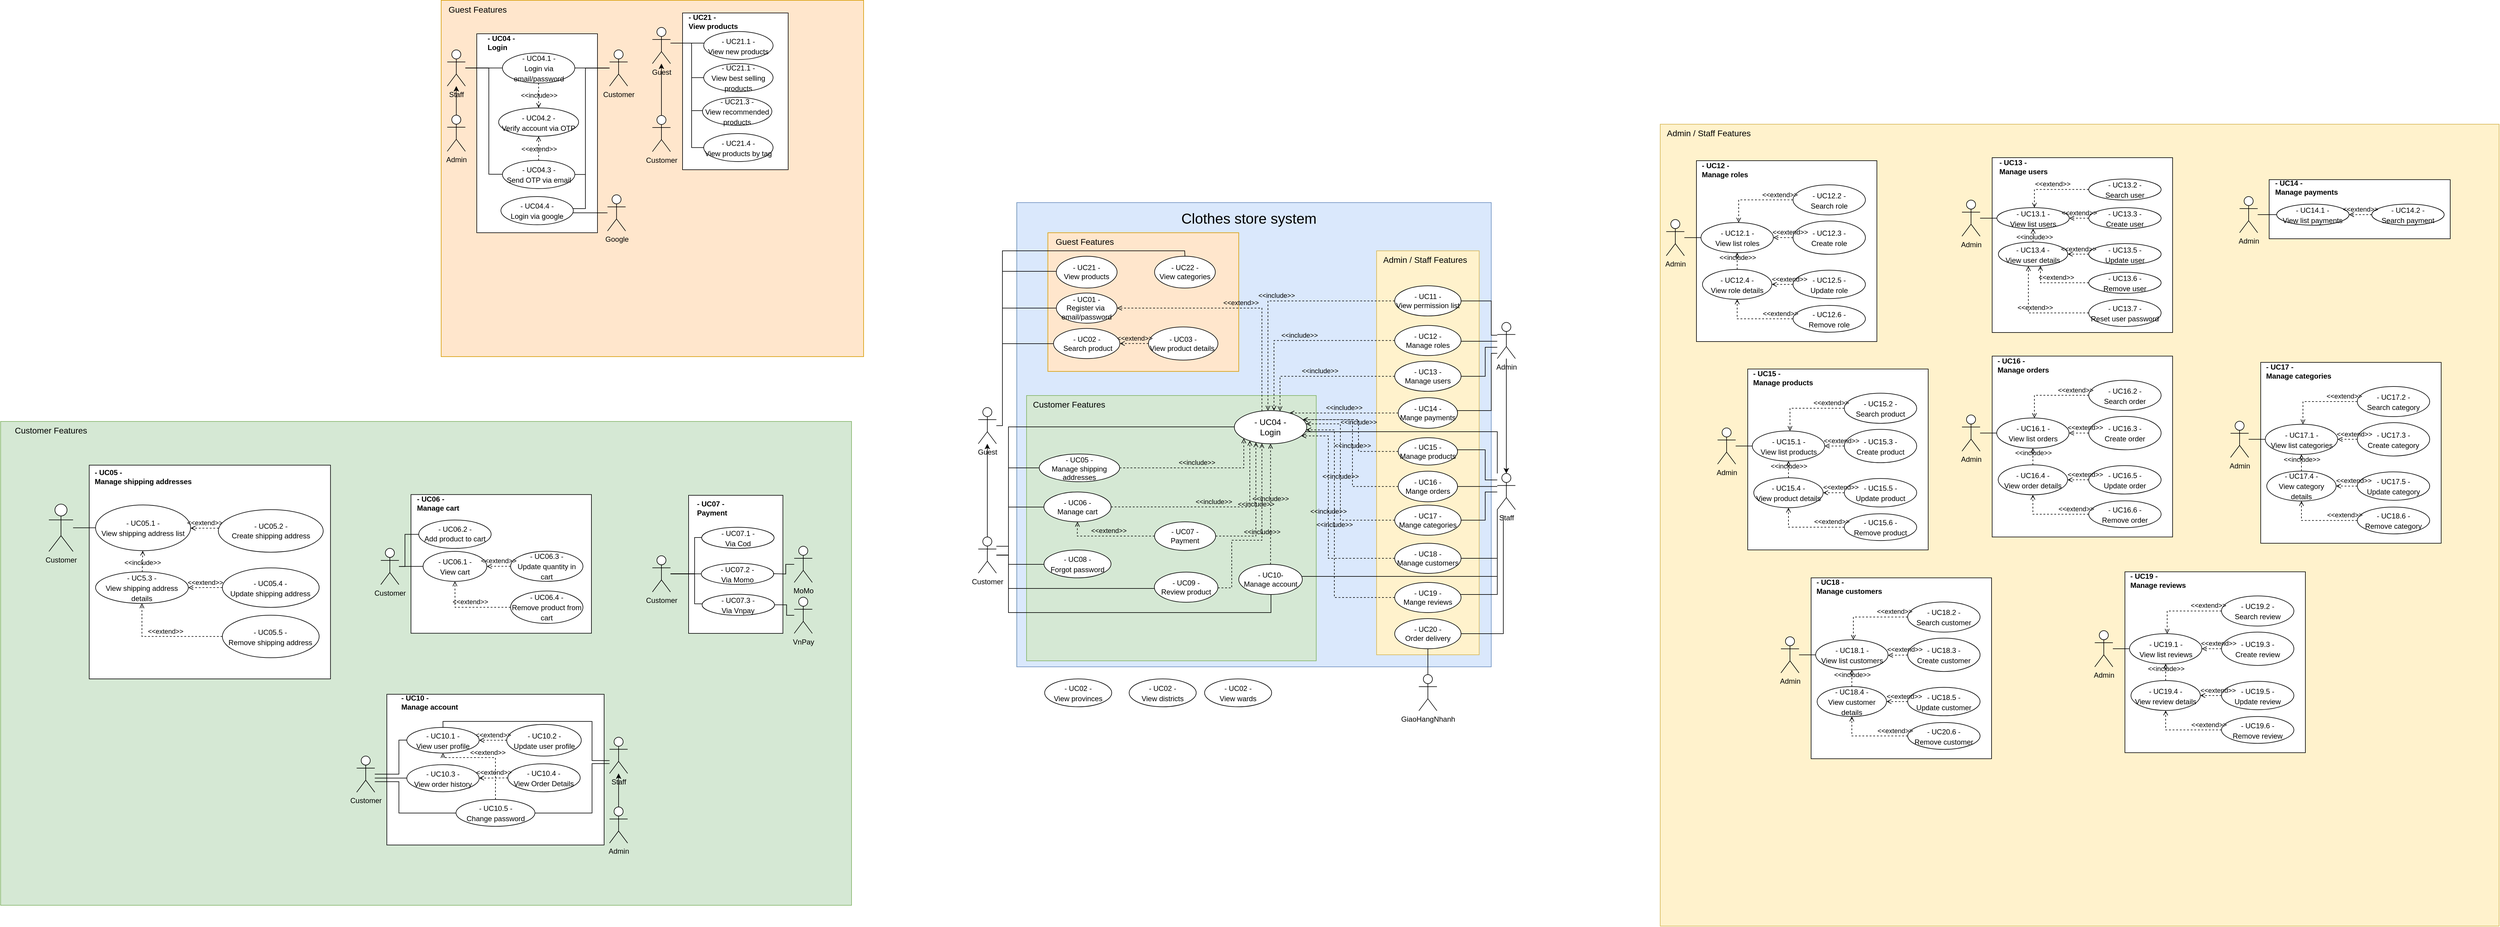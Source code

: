 <mxfile version="21.6.1" type="device">
  <diagram name="Page-1" id="YwMtbkidK_BnslAsYr2y">
    <mxGraphModel dx="2916" dy="2912" grid="1" gridSize="10" guides="1" tooltips="1" connect="1" arrows="1" fold="1" page="1" pageScale="1" pageWidth="850" pageHeight="1100" math="0" shadow="0">
      <root>
        <mxCell id="0" />
        <mxCell id="1" parent="0" />
        <mxCell id="c60CY8b2BYIYqj-IZ3Mx-231" value="" style="group;fillColor=#fff2cc;strokeColor=#d6b656;container=0;" parent="1" vertex="1" connectable="0">
          <mxGeometry x="1180" y="-1280" width="1390" height="1330" as="geometry" />
        </mxCell>
        <mxCell id="c60CY8b2BYIYqj-IZ3Mx-45" value="" style="group;fillColor=#d5e8d4;strokeColor=#82b366;container=0;" parent="1" vertex="1" connectable="0">
          <mxGeometry x="-1570" y="-787" width="1410" height="802.5" as="geometry" />
        </mxCell>
        <mxCell id="c60CY8b2BYIYqj-IZ3Mx-2" value="" style="group;fillColor=#ffe6cc;strokeColor=#d79b00;container=0;" parent="1" vertex="1" connectable="0">
          <mxGeometry x="-840" y="-1485.5" width="700" height="591" as="geometry" />
        </mxCell>
        <mxCell id="qGpCfDiXatC5sz36HULD-198" value="" style="group;fillColor=#d5e8d4;strokeColor=#82b366;" parent="1" vertex="1" connectable="0">
          <mxGeometry x="113.83" y="-1150" width="786.17" height="770" as="geometry" />
        </mxCell>
        <mxCell id="qGpCfDiXatC5sz36HULD-17" value="" style="rounded=0;whiteSpace=wrap;html=1;fillColor=#dae8fc;strokeColor=#6c8ebf;align=center;" parent="qGpCfDiXatC5sz36HULD-198" vertex="1">
          <mxGeometry width="786.17" height="770" as="geometry" />
        </mxCell>
        <mxCell id="qGpCfDiXatC5sz36HULD-61" value="&lt;font style=&quot;font-size: 24px;&quot;&gt;Clothes store system&lt;/font&gt;" style="text;html=1;align=center;verticalAlign=middle;resizable=0;points=[];autosize=1;strokeColor=none;fillColor=none;" parent="qGpCfDiXatC5sz36HULD-198" vertex="1">
          <mxGeometry x="259.47" y="7.15" width="250" height="40" as="geometry" />
        </mxCell>
        <mxCell id="qGpCfDiXatC5sz36HULD-173" value="" style="group;fillColor=#fff2cc;strokeColor=#d6b656;container=0;" parent="1" vertex="1" connectable="0">
          <mxGeometry x="710" y="-1070" width="170" height="670" as="geometry" />
        </mxCell>
        <mxCell id="qGpCfDiXatC5sz36HULD-158" value="" style="group;fillColor=#d5e8d4;strokeColor=#82b366;container=0;" parent="1" vertex="1" connectable="0">
          <mxGeometry x="130" y="-830" width="480" height="440" as="geometry" />
        </mxCell>
        <mxCell id="qGpCfDiXatC5sz36HULD-117" value="" style="group;fillColor=#ffe6cc;strokeColor=#d79b00;container=0;" parent="1" vertex="1" connectable="0">
          <mxGeometry x="165.32" y="-1100" width="316.29" height="230" as="geometry" />
        </mxCell>
        <mxCell id="xUVbQE23yRbRqdbFfEz9-1" value="Guest" style="shape=umlActor;verticalLabelPosition=bottom;verticalAlign=top;html=1;outlineConnect=0;" parent="1" vertex="1">
          <mxGeometry x="50" y="-810" width="30" height="60" as="geometry" />
        </mxCell>
        <mxCell id="xUVbQE23yRbRqdbFfEz9-5" style="edgeStyle=orthogonalEdgeStyle;rounded=0;orthogonalLoop=1;jettySize=auto;html=1;exitX=0.5;exitY=0;exitDx=0;exitDy=0;exitPerimeter=0;" parent="1" source="xUVbQE23yRbRqdbFfEz9-2" target="xUVbQE23yRbRqdbFfEz9-1" edge="1">
          <mxGeometry relative="1" as="geometry" />
        </mxCell>
        <mxCell id="xUVbQE23yRbRqdbFfEz9-2" value="Customer" style="shape=umlActor;verticalLabelPosition=bottom;verticalAlign=top;html=1;outlineConnect=0;" parent="1" vertex="1">
          <mxGeometry x="50" y="-595.37" width="30" height="60" as="geometry" />
        </mxCell>
        <mxCell id="xUVbQE23yRbRqdbFfEz9-6" value="- UC02 -&lt;br style=&quot;border-color: var(--border-color);&quot;&gt;&amp;nbsp;Search product" style="ellipse;whiteSpace=wrap;html=1;" parent="1" vertex="1">
          <mxGeometry x="174.66" y="-941.26" width="110" height="50" as="geometry" />
        </mxCell>
        <mxCell id="xUVbQE23yRbRqdbFfEz9-8" value="- UC01 -&lt;br&gt;Register via&amp;nbsp; email/password" style="ellipse;whiteSpace=wrap;html=1;" parent="1" vertex="1">
          <mxGeometry x="179.31" y="-1000" width="100.69" height="50" as="geometry" />
        </mxCell>
        <mxCell id="xUVbQE23yRbRqdbFfEz9-13" value="" style="endArrow=none;html=1;rounded=0;edgeStyle=orthogonalEdgeStyle;" parent="1" source="xUVbQE23yRbRqdbFfEz9-1" target="xUVbQE23yRbRqdbFfEz9-8" edge="1">
          <mxGeometry width="50" height="50" relative="1" as="geometry">
            <mxPoint x="151.62" y="-569.44" as="sourcePoint" />
            <mxPoint x="201.62" y="-619.44" as="targetPoint" />
            <Array as="points">
              <mxPoint x="90" y="-780" />
              <mxPoint x="90" y="-975" />
            </Array>
          </mxGeometry>
        </mxCell>
        <mxCell id="xUVbQE23yRbRqdbFfEz9-14" value="" style="endArrow=none;html=1;rounded=0;edgeStyle=orthogonalEdgeStyle;" parent="1" source="xUVbQE23yRbRqdbFfEz9-1" target="xUVbQE23yRbRqdbFfEz9-6" edge="1">
          <mxGeometry width="50" height="50" relative="1" as="geometry">
            <mxPoint x="121.62" y="-549.44" as="sourcePoint" />
            <mxPoint x="244.62" y="-598.44" as="targetPoint" />
            <Array as="points">
              <mxPoint x="90" y="-780" />
              <mxPoint x="90" y="-916" />
            </Array>
          </mxGeometry>
        </mxCell>
        <mxCell id="xUVbQE23yRbRqdbFfEz9-15" value="- UC03 -&lt;br&gt;View product details&amp;nbsp;" style="ellipse;whiteSpace=wrap;html=1;" parent="1" vertex="1">
          <mxGeometry x="332.02" y="-943.76" width="115.12" height="55" as="geometry" />
        </mxCell>
        <mxCell id="xUVbQE23yRbRqdbFfEz9-18" value="" style="endArrow=none;html=1;rounded=0;edgeStyle=orthogonalEdgeStyle;" parent="1" source="xUVbQE23yRbRqdbFfEz9-2" target="xUVbQE23yRbRqdbFfEz9-10" edge="1">
          <mxGeometry width="50" height="50" relative="1" as="geometry">
            <mxPoint x="121.62" y="-679.37" as="sourcePoint" />
            <mxPoint x="235.62" y="-657.37" as="targetPoint" />
            <Array as="points">
              <mxPoint x="100" y="-580" />
              <mxPoint x="100" y="-778" />
            </Array>
          </mxGeometry>
        </mxCell>
        <mxCell id="xUVbQE23yRbRqdbFfEz9-28" value="" style="endArrow=none;html=1;rounded=0;edgeStyle=orthogonalEdgeStyle;" parent="1" source="xUVbQE23yRbRqdbFfEz9-2" target="xUVbQE23yRbRqdbFfEz9-27" edge="1">
          <mxGeometry width="50" height="50" relative="1" as="geometry">
            <mxPoint x="121.62" y="-472.37" as="sourcePoint" />
            <mxPoint x="254.62" y="-557.37" as="targetPoint" />
            <Array as="points">
              <mxPoint x="100" y="-565" />
              <mxPoint x="100" y="-510" />
            </Array>
          </mxGeometry>
        </mxCell>
        <mxCell id="xUVbQE23yRbRqdbFfEz9-29" value="- UC06 -&lt;br&gt;Manage cart" style="ellipse;whiteSpace=wrap;html=1;" parent="1" vertex="1">
          <mxGeometry x="158.75" y="-670" width="111.25" height="49.44" as="geometry" />
        </mxCell>
        <mxCell id="6-XDYASc8sHX-gZ-TFjQ-84" value="&amp;lt;&amp;lt;include&amp;gt;&amp;gt;" style="html=1;verticalAlign=bottom;labelBackgroundColor=none;endArrow=open;endFill=0;dashed=1;rounded=0;edgeStyle=orthogonalEdgeStyle;" parent="1" source="qGpCfDiXatC5sz36HULD-118" target="xUVbQE23yRbRqdbFfEz9-10" edge="1">
          <mxGeometry width="160" relative="1" as="geometry">
            <mxPoint x="265.62" y="-644.87" as="sourcePoint" />
            <mxPoint x="340" y="-582.93" as="targetPoint" />
            <Array as="points">
              <mxPoint x="535" y="-770" />
            </Array>
          </mxGeometry>
        </mxCell>
        <mxCell id="dz40KRiduw3qvRSbL0co-1" value="&amp;lt;&amp;lt;extend&amp;gt;&amp;gt;" style="html=1;verticalAlign=bottom;labelBackgroundColor=none;endArrow=open;endFill=0;dashed=1;rounded=0;" parent="1" source="xUVbQE23yRbRqdbFfEz9-15" target="xUVbQE23yRbRqdbFfEz9-6" edge="1">
          <mxGeometry width="160" relative="1" as="geometry">
            <mxPoint x="-21.46" y="-688.47" as="sourcePoint" />
            <mxPoint x="320" y="-900" as="targetPoint" />
          </mxGeometry>
        </mxCell>
        <mxCell id="dz40KRiduw3qvRSbL0co-2" value="- UC07 -&lt;br&gt;Payment" style="ellipse;whiteSpace=wrap;html=1;" parent="1" vertex="1">
          <mxGeometry x="342.1" y="-620.56" width="101.19" height="47.5" as="geometry" />
        </mxCell>
        <mxCell id="dz40KRiduw3qvRSbL0co-3" value="&amp;lt;&amp;lt;extend&amp;gt;&amp;gt;" style="html=1;verticalAlign=bottom;labelBackgroundColor=none;endArrow=open;endFill=0;dashed=1;rounded=0;edgeStyle=orthogonalEdgeStyle;" parent="1" source="dz40KRiduw3qvRSbL0co-2" target="xUVbQE23yRbRqdbFfEz9-29" edge="1">
          <mxGeometry width="160" relative="1" as="geometry">
            <mxPoint x="315.25" y="-547.16" as="sourcePoint" />
            <mxPoint x="300" y="-540" as="targetPoint" />
            <Array as="points">
              <mxPoint x="214" y="-597" />
            </Array>
          </mxGeometry>
        </mxCell>
        <mxCell id="qGpCfDiXatC5sz36HULD-89" value="" style="endArrow=none;html=1;rounded=0;edgeStyle=orthogonalEdgeStyle;" parent="1" source="xUVbQE23yRbRqdbFfEz9-2" target="qGpCfDiXatC5sz36HULD-95" edge="1">
          <mxGeometry width="50" height="50" relative="1" as="geometry">
            <mxPoint x="101" y="-550" as="sourcePoint" />
            <mxPoint x="164.642" y="-440" as="targetPoint" />
            <Array as="points">
              <mxPoint x="100" y="-580" />
              <mxPoint x="100" y="-710" />
            </Array>
          </mxGeometry>
        </mxCell>
        <mxCell id="qGpCfDiXatC5sz36HULD-94" value="" style="endArrow=none;html=1;rounded=0;edgeStyle=orthogonalEdgeStyle;" parent="1" source="xUVbQE23yRbRqdbFfEz9-2" target="qGpCfDiXatC5sz36HULD-118" edge="1">
          <mxGeometry width="50" height="50" relative="1" as="geometry">
            <mxPoint x="101" y="-540" as="sourcePoint" />
            <mxPoint x="175" y="-430" as="targetPoint" />
            <Array as="points">
              <mxPoint x="100" y="-565" />
              <mxPoint x="100" y="-470" />
              <mxPoint x="535" y="-470" />
            </Array>
          </mxGeometry>
        </mxCell>
        <mxCell id="qGpCfDiXatC5sz36HULD-95" value="&lt;font style=&quot;font-size: 12px;&quot;&gt;- UC05 -&lt;br&gt;&lt;/font&gt;&lt;div style=&quot;font-size: 12px;&quot;&gt;&lt;font style=&quot;font-size: 12px;&quot;&gt;Manage shipping addresses&lt;/font&gt;&lt;br&gt;&lt;/div&gt;" style="ellipse;whiteSpace=wrap;html=1;fontSize=14;" parent="1" vertex="1">
          <mxGeometry x="151.02" y="-733.06" width="133.23" height="46.12" as="geometry" />
        </mxCell>
        <mxCell id="qGpCfDiXatC5sz36HULD-98" value="&amp;lt;&amp;lt;include&amp;gt;&amp;gt;" style="html=1;verticalAlign=bottom;labelBackgroundColor=none;endArrow=open;endFill=0;dashed=1;rounded=0;edgeStyle=orthogonalEdgeStyle;" parent="1" source="qGpCfDiXatC5sz36HULD-95" target="xUVbQE23yRbRqdbFfEz9-10" edge="1">
          <mxGeometry width="160" relative="1" as="geometry">
            <mxPoint x="380" y="-447.62" as="sourcePoint" />
            <mxPoint x="380" y="-514.62" as="targetPoint" />
            <Array as="points">
              <mxPoint x="490" y="-710" />
            </Array>
          </mxGeometry>
        </mxCell>
        <mxCell id="qGpCfDiXatC5sz36HULD-109" value="" style="endArrow=none;html=1;rounded=0;edgeStyle=orthogonalEdgeStyle;" parent="1" source="xUVbQE23yRbRqdbFfEz9-2" target="xUVbQE23yRbRqdbFfEz9-29" edge="1">
          <mxGeometry width="50" height="50" relative="1" as="geometry">
            <mxPoint x="80" y="-550" as="sourcePoint" />
            <mxPoint x="174" y="-503" as="targetPoint" />
            <Array as="points">
              <mxPoint x="100" y="-565" />
              <mxPoint x="100" y="-645" />
            </Array>
          </mxGeometry>
        </mxCell>
        <mxCell id="qGpCfDiXatC5sz36HULD-110" value="&amp;lt;&amp;lt;include&amp;gt;&amp;gt;" style="html=1;verticalAlign=bottom;labelBackgroundColor=none;endArrow=open;endFill=0;dashed=1;rounded=0;edgeStyle=orthogonalEdgeStyle;" parent="1" source="xUVbQE23yRbRqdbFfEz9-29" target="xUVbQE23yRbRqdbFfEz9-10" edge="1">
          <mxGeometry width="160" relative="1" as="geometry">
            <mxPoint x="304" y="-626" as="sourcePoint" />
            <mxPoint x="340" y="-626" as="targetPoint" />
            <Array as="points">
              <mxPoint x="500" y="-645" />
            </Array>
          </mxGeometry>
        </mxCell>
        <mxCell id="qGpCfDiXatC5sz36HULD-111" value="&amp;lt;&amp;lt;include&amp;gt;&amp;gt;" style="html=1;verticalAlign=bottom;labelBackgroundColor=none;endArrow=open;endFill=0;dashed=1;rounded=0;edgeStyle=orthogonalEdgeStyle;" parent="1" source="dz40KRiduw3qvRSbL0co-2" target="xUVbQE23yRbRqdbFfEz9-10" edge="1">
          <mxGeometry width="160" relative="1" as="geometry">
            <mxPoint x="410.003" y="-593.619" as="sourcePoint" />
            <mxPoint x="411.535" y="-667.111" as="targetPoint" />
            <Array as="points">
              <mxPoint x="510" y="-597" />
            </Array>
          </mxGeometry>
        </mxCell>
        <mxCell id="qGpCfDiXatC5sz36HULD-119" value="&amp;lt;&amp;lt;include&amp;gt;&amp;gt;" style="html=1;verticalAlign=bottom;labelBackgroundColor=none;endArrow=open;endFill=0;dashed=1;rounded=0;edgeStyle=orthogonalEdgeStyle;" parent="1" source="xUVbQE23yRbRqdbFfEz9-27" target="xUVbQE23yRbRqdbFfEz9-10" edge="1">
          <mxGeometry width="160" relative="1" as="geometry">
            <mxPoint x="402" y="-585" as="sourcePoint" />
            <mxPoint x="402" y="-736" as="targetPoint" />
            <Array as="points">
              <mxPoint x="470" y="-511" />
              <mxPoint x="470" y="-590" />
              <mxPoint x="520" y="-590" />
            </Array>
          </mxGeometry>
        </mxCell>
        <mxCell id="qGpCfDiXatC5sz36HULD-170" value="Admin" style="shape=umlActor;verticalLabelPosition=bottom;verticalAlign=top;html=1;outlineConnect=0;" parent="1" vertex="1">
          <mxGeometry x="910" y="-951.26" width="30" height="60" as="geometry" />
        </mxCell>
        <mxCell id="qGpCfDiXatC5sz36HULD-171" value="Staff" style="shape=umlActor;verticalLabelPosition=bottom;verticalAlign=top;html=1;outlineConnect=0;" parent="1" vertex="1">
          <mxGeometry x="910" y="-700.75" width="30" height="60" as="geometry" />
        </mxCell>
        <mxCell id="qGpCfDiXatC5sz36HULD-172" style="edgeStyle=orthogonalEdgeStyle;rounded=0;orthogonalLoop=1;jettySize=auto;html=1;" parent="1" source="qGpCfDiXatC5sz36HULD-170" target="qGpCfDiXatC5sz36HULD-171" edge="1">
          <mxGeometry relative="1" as="geometry">
            <mxPoint x="920" y="-556.26" as="sourcePoint" />
            <mxPoint x="920" y="-716.26" as="targetPoint" />
          </mxGeometry>
        </mxCell>
        <mxCell id="qGpCfDiXatC5sz36HULD-177" value="" style="endArrow=none;html=1;rounded=0;edgeStyle=orthogonalEdgeStyle;" parent="1" source="qGpCfDiXatC5sz36HULD-162" target="qGpCfDiXatC5sz36HULD-170" edge="1">
          <mxGeometry width="50" height="50" relative="1" as="geometry">
            <mxPoint x="840" y="-987.18" as="sourcePoint" />
            <mxPoint x="935" y="-987.18" as="targetPoint" />
            <Array as="points">
              <mxPoint x="900" y="-987" />
              <mxPoint x="900" y="-930" />
            </Array>
          </mxGeometry>
        </mxCell>
        <mxCell id="qGpCfDiXatC5sz36HULD-178" value="" style="endArrow=none;html=1;rounded=0;edgeStyle=orthogonalEdgeStyle;" parent="1" source="qGpCfDiXatC5sz36HULD-160" target="qGpCfDiXatC5sz36HULD-170" edge="1">
          <mxGeometry width="50" height="50" relative="1" as="geometry">
            <mxPoint x="850" y="-977" as="sourcePoint" />
            <mxPoint x="920" y="-911" as="targetPoint" />
            <Array as="points">
              <mxPoint x="900" y="-920" />
              <mxPoint x="900" y="-920" />
            </Array>
          </mxGeometry>
        </mxCell>
        <mxCell id="qGpCfDiXatC5sz36HULD-179" value="" style="endArrow=none;html=1;rounded=0;edgeStyle=orthogonalEdgeStyle;" parent="1" source="qGpCfDiXatC5sz36HULD-161" target="qGpCfDiXatC5sz36HULD-170" edge="1">
          <mxGeometry width="50" height="50" relative="1" as="geometry">
            <mxPoint x="850" y="-909" as="sourcePoint" />
            <mxPoint x="920" y="-901" as="targetPoint" />
            <Array as="points">
              <mxPoint x="890" y="-862" />
              <mxPoint x="890" y="-910" />
            </Array>
          </mxGeometry>
        </mxCell>
        <mxCell id="qGpCfDiXatC5sz36HULD-180" value="" style="endArrow=none;html=1;rounded=0;edgeStyle=orthogonalEdgeStyle;" parent="1" source="qGpCfDiXatC5sz36HULD-168" target="qGpCfDiXatC5sz36HULD-170" edge="1">
          <mxGeometry width="50" height="50" relative="1" as="geometry">
            <mxPoint x="850" y="-852" as="sourcePoint" />
            <mxPoint x="920" y="-891" as="targetPoint" />
            <Array as="points">
              <mxPoint x="900" y="-805" />
              <mxPoint x="900" y="-900" />
            </Array>
          </mxGeometry>
        </mxCell>
        <mxCell id="qGpCfDiXatC5sz36HULD-181" value="" style="endArrow=none;html=1;rounded=0;edgeStyle=orthogonalEdgeStyle;" parent="1" source="qGpCfDiXatC5sz36HULD-163" target="qGpCfDiXatC5sz36HULD-171" edge="1">
          <mxGeometry width="50" height="50" relative="1" as="geometry">
            <mxPoint x="850" y="-715" as="sourcePoint" />
            <mxPoint x="920" y="-810" as="targetPoint" />
            <Array as="points">
              <mxPoint x="890" y="-740" />
              <mxPoint x="890" y="-690" />
            </Array>
          </mxGeometry>
        </mxCell>
        <mxCell id="qGpCfDiXatC5sz36HULD-182" value="" style="endArrow=none;html=1;rounded=0;edgeStyle=orthogonalEdgeStyle;" parent="1" source="qGpCfDiXatC5sz36HULD-166" target="qGpCfDiXatC5sz36HULD-171" edge="1">
          <mxGeometry width="50" height="50" relative="1" as="geometry">
            <mxPoint x="810" y="-675.75" as="sourcePoint" />
            <mxPoint x="945" y="-660" as="targetPoint" />
            <Array as="points">
              <mxPoint x="850" y="-680" />
              <mxPoint x="850" y="-680" />
            </Array>
          </mxGeometry>
        </mxCell>
        <mxCell id="qGpCfDiXatC5sz36HULD-183" value="" style="endArrow=none;html=1;rounded=0;edgeStyle=orthogonalEdgeStyle;" parent="1" source="qGpCfDiXatC5sz36HULD-164" target="qGpCfDiXatC5sz36HULD-171" edge="1">
          <mxGeometry width="50" height="50" relative="1" as="geometry">
            <mxPoint x="842.639" y="-630" as="sourcePoint" />
            <mxPoint x="920" y="-661" as="targetPoint" />
            <Array as="points">
              <mxPoint x="890" y="-623" />
              <mxPoint x="890" y="-670" />
            </Array>
          </mxGeometry>
        </mxCell>
        <mxCell id="qGpCfDiXatC5sz36HULD-185" value="" style="endArrow=none;html=1;rounded=0;edgeStyle=orthogonalEdgeStyle;" parent="1" source="qGpCfDiXatC5sz36HULD-167" target="qGpCfDiXatC5sz36HULD-171" edge="1">
          <mxGeometry width="50" height="50" relative="1" as="geometry">
            <mxPoint x="842" y="-560" as="sourcePoint" />
            <mxPoint x="920" y="-650" as="targetPoint" />
            <Array as="points">
              <mxPoint x="910" y="-500" />
            </Array>
          </mxGeometry>
        </mxCell>
        <mxCell id="qGpCfDiXatC5sz36HULD-186" value="" style="endArrow=none;html=1;rounded=0;edgeStyle=orthogonalEdgeStyle;" parent="1" source="qGpCfDiXatC5sz36HULD-169" target="qGpCfDiXatC5sz36HULD-171" edge="1">
          <mxGeometry width="50" height="50" relative="1" as="geometry">
            <mxPoint x="850" y="-490" as="sourcePoint" />
            <mxPoint x="920" y="-631" as="targetPoint" />
            <Array as="points">
              <mxPoint x="910" y="-560" />
            </Array>
          </mxGeometry>
        </mxCell>
        <mxCell id="qGpCfDiXatC5sz36HULD-187" value="&amp;lt;&amp;lt;include&amp;gt;&amp;gt;" style="html=1;verticalAlign=bottom;labelBackgroundColor=none;endArrow=open;endFill=0;dashed=1;rounded=0;edgeStyle=orthogonalEdgeStyle;" parent="1" source="qGpCfDiXatC5sz36HULD-162" target="xUVbQE23yRbRqdbFfEz9-10" edge="1">
          <mxGeometry width="160" relative="1" as="geometry">
            <mxPoint x="580" y="-689" as="sourcePoint" />
            <mxPoint x="580" y="-850" as="targetPoint" />
            <Array as="points">
              <mxPoint x="530" y="-987" />
            </Array>
          </mxGeometry>
        </mxCell>
        <mxCell id="qGpCfDiXatC5sz36HULD-188" value="&amp;lt;&amp;lt;include&amp;gt;&amp;gt;" style="html=1;verticalAlign=bottom;labelBackgroundColor=none;endArrow=open;endFill=0;dashed=1;rounded=0;edgeStyle=orthogonalEdgeStyle;" parent="1" source="qGpCfDiXatC5sz36HULD-160" target="xUVbQE23yRbRqdbFfEz9-10" edge="1">
          <mxGeometry width="160" relative="1" as="geometry">
            <mxPoint x="750" y="-977" as="sourcePoint" />
            <mxPoint x="449" y="-790" as="targetPoint" />
            <Array as="points">
              <mxPoint x="540" y="-921" />
            </Array>
          </mxGeometry>
        </mxCell>
        <mxCell id="qGpCfDiXatC5sz36HULD-189" value="&amp;lt;&amp;lt;include&amp;gt;&amp;gt;" style="html=1;verticalAlign=bottom;labelBackgroundColor=none;endArrow=open;endFill=0;dashed=1;rounded=0;edgeStyle=orthogonalEdgeStyle;" parent="1" source="qGpCfDiXatC5sz36HULD-161" target="xUVbQE23yRbRqdbFfEz9-10" edge="1">
          <mxGeometry width="160" relative="1" as="geometry">
            <mxPoint x="750" y="-911" as="sourcePoint" />
            <mxPoint x="460" y="-780" as="targetPoint" />
            <Array as="points">
              <mxPoint x="550" y="-862" />
            </Array>
          </mxGeometry>
        </mxCell>
        <mxCell id="qGpCfDiXatC5sz36HULD-190" value="&amp;lt;&amp;lt;include&amp;gt;&amp;gt;" style="html=1;verticalAlign=bottom;labelBackgroundColor=none;endArrow=open;endFill=0;dashed=1;rounded=0;edgeStyle=orthogonalEdgeStyle;" parent="1" source="qGpCfDiXatC5sz36HULD-168" target="xUVbQE23yRbRqdbFfEz9-10" edge="1">
          <mxGeometry width="160" relative="1" as="geometry">
            <mxPoint x="750" y="-852" as="sourcePoint" />
            <mxPoint x="462" y="-770" as="targetPoint" />
            <Array as="points">
              <mxPoint x="490" y="-800" />
              <mxPoint x="490" y="-800" />
            </Array>
          </mxGeometry>
        </mxCell>
        <mxCell id="qGpCfDiXatC5sz36HULD-191" value="&amp;lt;&amp;lt;include&amp;gt;&amp;gt;" style="html=1;verticalAlign=bottom;labelBackgroundColor=none;endArrow=open;endFill=0;dashed=1;rounded=0;edgeStyle=orthogonalEdgeStyle;" parent="1" source="qGpCfDiXatC5sz36HULD-163" target="xUVbQE23yRbRqdbFfEz9-10" edge="1">
          <mxGeometry width="160" relative="1" as="geometry">
            <mxPoint x="756" y="-790" as="sourcePoint" />
            <mxPoint x="455" y="-760" as="targetPoint" />
            <Array as="points">
              <mxPoint x="680" y="-737" />
              <mxPoint x="680" y="-790" />
            </Array>
          </mxGeometry>
        </mxCell>
        <mxCell id="qGpCfDiXatC5sz36HULD-192" value="&amp;lt;&amp;lt;include&amp;gt;&amp;gt;" style="html=1;verticalAlign=bottom;labelBackgroundColor=none;endArrow=open;endFill=0;dashed=1;rounded=0;edgeStyle=orthogonalEdgeStyle;" parent="1" source="qGpCfDiXatC5sz36HULD-166" target="xUVbQE23yRbRqdbFfEz9-10" edge="1">
          <mxGeometry width="160" relative="1" as="geometry">
            <mxPoint x="756" y="-727" as="sourcePoint" />
            <mxPoint x="430" y="-749" as="targetPoint" />
            <Array as="points">
              <mxPoint x="670" y="-679" />
              <mxPoint x="670" y="-790" />
            </Array>
          </mxGeometry>
        </mxCell>
        <mxCell id="qGpCfDiXatC5sz36HULD-195" value="&amp;lt;&amp;lt;include&amp;gt;&amp;gt;" style="html=1;verticalAlign=bottom;labelBackgroundColor=none;endArrow=open;endFill=0;dashed=1;rounded=0;edgeStyle=orthogonalEdgeStyle;" parent="1" source="qGpCfDiXatC5sz36HULD-164" target="xUVbQE23yRbRqdbFfEz9-10" edge="1">
          <mxGeometry width="160" relative="1" as="geometry">
            <mxPoint x="795" y="-582" as="sourcePoint" />
            <mxPoint x="452" y="-783" as="targetPoint" />
            <Array as="points">
              <mxPoint x="650" y="-623" />
              <mxPoint x="650" y="-783" />
            </Array>
          </mxGeometry>
        </mxCell>
        <mxCell id="qGpCfDiXatC5sz36HULD-196" value="&amp;lt;&amp;lt;include&amp;gt;&amp;gt;" style="html=1;verticalAlign=bottom;labelBackgroundColor=none;endArrow=open;endFill=0;dashed=1;rounded=0;edgeStyle=orthogonalEdgeStyle;" parent="1" source="qGpCfDiXatC5sz36HULD-167" target="xUVbQE23yRbRqdbFfEz9-10" edge="1">
          <mxGeometry width="160" relative="1" as="geometry">
            <mxPoint x="750" y="-550" as="sourcePoint" />
            <mxPoint x="462" y="-773" as="targetPoint" />
            <Array as="points">
              <mxPoint x="640" y="-495" />
              <mxPoint x="640" y="-773" />
            </Array>
          </mxGeometry>
        </mxCell>
        <mxCell id="qGpCfDiXatC5sz36HULD-197" value="&amp;lt;&amp;lt;include&amp;gt;&amp;gt;" style="html=1;verticalAlign=bottom;labelBackgroundColor=none;endArrow=open;endFill=0;dashed=1;rounded=0;edgeStyle=orthogonalEdgeStyle;" parent="1" source="qGpCfDiXatC5sz36HULD-169" target="xUVbQE23yRbRqdbFfEz9-10" edge="1">
          <mxGeometry width="160" relative="1" as="geometry">
            <mxPoint x="750" y="-485" as="sourcePoint" />
            <mxPoint x="458" y="-763" as="targetPoint" />
            <Array as="points">
              <mxPoint x="630" y="-560" />
              <mxPoint x="630" y="-763" />
            </Array>
          </mxGeometry>
        </mxCell>
        <mxCell id="qGpCfDiXatC5sz36HULD-428" value="" style="group" parent="1" vertex="1" connectable="0">
          <mxGeometry x="2140" y="-1190" width="349.01" height="100" as="geometry" />
        </mxCell>
        <mxCell id="6-XDYASc8sHX-gZ-TFjQ-10" value="" style="whiteSpace=wrap;html=1;" parent="qGpCfDiXatC5sz36HULD-428" vertex="1">
          <mxGeometry x="49.01" y="1.94" width="300" height="98.06" as="geometry" />
        </mxCell>
        <mxCell id="6-XDYASc8sHX-gZ-TFjQ-11" value="Admin" style="shape=umlActor;verticalLabelPosition=bottom;verticalAlign=top;html=1;" parent="qGpCfDiXatC5sz36HULD-428" vertex="1">
          <mxGeometry y="30" width="30" height="60" as="geometry" />
        </mxCell>
        <mxCell id="6-XDYASc8sHX-gZ-TFjQ-13" value="- UC14 -&lt;br&gt;Manage payments" style="text;html=1;strokeColor=none;fillColor=none;align=left;verticalAlign=middle;whiteSpace=wrap;rounded=0;fontStyle=1" parent="qGpCfDiXatC5sz36HULD-428" vertex="1">
          <mxGeometry x="56.85" width="130" height="30" as="geometry" />
        </mxCell>
        <mxCell id="6-XDYASc8sHX-gZ-TFjQ-14" value="&lt;font style=&quot;font-size: 12px;&quot;&gt;- UC14.1 -&lt;br&gt;View list payments&lt;/font&gt;" style="ellipse;whiteSpace=wrap;html=1;fontSize=14;" parent="qGpCfDiXatC5sz36HULD-428" vertex="1">
          <mxGeometry x="61.44" y="42.5" width="120" height="35" as="geometry" />
        </mxCell>
        <mxCell id="6-XDYASc8sHX-gZ-TFjQ-17" value="&lt;span style=&quot;font-size: 12px;&quot;&gt;- UC14.2 -&lt;/span&gt;&lt;br style=&quot;font-size: 12px;&quot;&gt;&lt;span style=&quot;font-size: 12px;&quot;&gt;Search payment&lt;/span&gt;" style="ellipse;whiteSpace=wrap;html=1;fontSize=14;" parent="qGpCfDiXatC5sz36HULD-428" vertex="1">
          <mxGeometry x="219.01" y="42.5" width="120" height="35" as="geometry" />
        </mxCell>
        <mxCell id="qGpCfDiXatC5sz36HULD-298" value="" style="rounded=0;orthogonalLoop=1;jettySize=auto;html=1;fontSize=14;endArrow=none;movable=1;resizable=1;rotatable=1;deletable=1;editable=1;locked=0;connectable=1;" parent="qGpCfDiXatC5sz36HULD-428" source="6-XDYASc8sHX-gZ-TFjQ-11" target="6-XDYASc8sHX-gZ-TFjQ-14" edge="1">
          <mxGeometry relative="1" as="geometry">
            <mxPoint x="16.12" y="59.79" as="sourcePoint" />
            <mxPoint x="44.12" y="59.79" as="targetPoint" />
            <Array as="points" />
          </mxGeometry>
        </mxCell>
        <mxCell id="qGpCfDiXatC5sz36HULD-301" value="&amp;lt;&amp;lt;extend&amp;gt;&amp;gt;" style="html=1;verticalAlign=bottom;labelBackgroundColor=none;endArrow=open;endFill=0;dashed=1;rounded=0;movable=1;resizable=1;rotatable=1;deletable=1;editable=1;locked=0;connectable=1;" parent="qGpCfDiXatC5sz36HULD-428" source="6-XDYASc8sHX-gZ-TFjQ-17" target="6-XDYASc8sHX-gZ-TFjQ-14" edge="1">
          <mxGeometry width="160" relative="1" as="geometry">
            <mxPoint x="221.35" y="59.79" as="sourcePoint" />
            <mxPoint x="189.35" y="59.79" as="targetPoint" />
          </mxGeometry>
        </mxCell>
        <mxCell id="qGpCfDiXatC5sz36HULD-465" value="" style="endArrow=none;html=1;rounded=0;edgeStyle=orthogonalEdgeStyle;" parent="1" source="xUVbQE23yRbRqdbFfEz9-10" target="qGpCfDiXatC5sz36HULD-171" edge="1">
          <mxGeometry width="50" height="50" relative="1" as="geometry">
            <mxPoint x="859" y="-430" as="sourcePoint" />
            <mxPoint x="935" y="-631" as="targetPoint" />
            <Array as="points">
              <mxPoint x="910" y="-770" />
            </Array>
          </mxGeometry>
        </mxCell>
        <mxCell id="c60CY8b2BYIYqj-IZ3Mx-7" value="" style="endArrow=none;html=1;rounded=0;edgeStyle=orthogonalEdgeStyle;" parent="1" source="xUVbQE23yRbRqdbFfEz9-1" target="c60CY8b2BYIYqj-IZ3Mx-6" edge="1">
          <mxGeometry width="50" height="50" relative="1" as="geometry">
            <mxPoint x="80" y="-810" as="sourcePoint" />
            <mxPoint x="189" y="-965" as="targetPoint" />
            <Array as="points">
              <mxPoint x="90" y="-780" />
              <mxPoint x="90" y="-1036" />
            </Array>
          </mxGeometry>
        </mxCell>
        <mxCell id="c60CY8b2BYIYqj-IZ3Mx-9" value="" style="endArrow=none;html=1;rounded=0;edgeStyle=orthogonalEdgeStyle;" parent="1" source="xUVbQE23yRbRqdbFfEz9-1" target="c60CY8b2BYIYqj-IZ3Mx-8" edge="1">
          <mxGeometry width="50" height="50" relative="1" as="geometry">
            <mxPoint x="90" y="-770" as="sourcePoint" />
            <mxPoint x="189" y="-965" as="targetPoint" />
            <Array as="points">
              <mxPoint x="90" y="-780" />
              <mxPoint x="90" y="-1070" />
              <mxPoint x="392" y="-1070" />
            </Array>
          </mxGeometry>
        </mxCell>
        <mxCell id="c60CY8b2BYIYqj-IZ3Mx-3" value="&lt;font style=&quot;font-size: 14px;&quot;&gt;Guest Features&lt;/font&gt;" style="text;html=1;align=center;verticalAlign=middle;resizable=0;points=[];autosize=1;strokeColor=none;fillColor=none;" parent="1" vertex="1">
          <mxGeometry x="-840" y="-1485.5" width="120" height="30" as="geometry" />
        </mxCell>
        <mxCell id="c60CY8b2BYIYqj-IZ3Mx-17" value="&amp;lt;&amp;lt;extend&amp;gt;&amp;gt;" style="html=1;verticalAlign=bottom;labelBackgroundColor=none;endArrow=open;endFill=0;dashed=1;rounded=0;edgeStyle=orthogonalEdgeStyle;" parent="1" source="xUVbQE23yRbRqdbFfEz9-10" target="xUVbQE23yRbRqdbFfEz9-8" edge="1">
          <mxGeometry width="160" relative="1" as="geometry">
            <mxPoint x="345" y="-837" as="sourcePoint" />
            <mxPoint x="296" y="-837" as="targetPoint" />
            <Array as="points">
              <mxPoint x="520" y="-975" />
            </Array>
          </mxGeometry>
        </mxCell>
        <mxCell id="c60CY8b2BYIYqj-IZ3Mx-44" value="" style="group" parent="1" vertex="1" connectable="0">
          <mxGeometry x="-490" y="-1464.5" width="225" height="260" as="geometry" />
        </mxCell>
        <mxCell id="c60CY8b2BYIYqj-IZ3Mx-31" value="Customer" style="shape=umlActor;verticalLabelPosition=bottom;verticalAlign=top;html=1;outlineConnect=0;" parent="c60CY8b2BYIYqj-IZ3Mx-44" vertex="1">
          <mxGeometry y="170" width="30" height="60" as="geometry" />
        </mxCell>
        <mxCell id="c60CY8b2BYIYqj-IZ3Mx-32" value="" style="whiteSpace=wrap;html=1;container=0;" parent="c60CY8b2BYIYqj-IZ3Mx-44" vertex="1">
          <mxGeometry x="50" width="175" height="260" as="geometry" />
        </mxCell>
        <mxCell id="c60CY8b2BYIYqj-IZ3Mx-33" value="&lt;span style=&quot;font-size: 12px;&quot;&gt;- UC21.1 -&lt;/span&gt;&lt;br&gt;&lt;div&gt;&lt;span style=&quot;font-size: 12px;&quot;&gt;View new products&lt;/span&gt;&lt;/div&gt;" style="ellipse;whiteSpace=wrap;html=1;fontSize=14;container=0;" parent="c60CY8b2BYIYqj-IZ3Mx-44" vertex="1">
          <mxGeometry x="85" y="30.75" width="115" height="46.5" as="geometry" />
        </mxCell>
        <mxCell id="c60CY8b2BYIYqj-IZ3Mx-34" value="Guest" style="shape=umlActor;verticalLabelPosition=bottom;verticalAlign=top;html=1;container=0;" parent="c60CY8b2BYIYqj-IZ3Mx-44" vertex="1">
          <mxGeometry y="24" width="30" height="60" as="geometry" />
        </mxCell>
        <mxCell id="c60CY8b2BYIYqj-IZ3Mx-35" value="" style="edgeStyle=orthogonalEdgeStyle;rounded=0;orthogonalLoop=1;jettySize=auto;html=1;" parent="c60CY8b2BYIYqj-IZ3Mx-44" source="c60CY8b2BYIYqj-IZ3Mx-31" target="c60CY8b2BYIYqj-IZ3Mx-34" edge="1">
          <mxGeometry relative="1" as="geometry" />
        </mxCell>
        <mxCell id="c60CY8b2BYIYqj-IZ3Mx-36" value="" style="rounded=0;orthogonalLoop=1;jettySize=auto;html=1;fontSize=14;endArrow=none;edgeStyle=orthogonalEdgeStyle;" parent="c60CY8b2BYIYqj-IZ3Mx-44" source="c60CY8b2BYIYqj-IZ3Mx-33" target="c60CY8b2BYIYqj-IZ3Mx-34" edge="1">
          <mxGeometry relative="1" as="geometry">
            <mxPoint x="284.9" y="88.38" as="sourcePoint" />
            <mxPoint x="347.9" y="86.38" as="targetPoint" />
            <Array as="points">
              <mxPoint x="55" y="50" />
              <mxPoint x="55" y="50" />
            </Array>
          </mxGeometry>
        </mxCell>
        <mxCell id="c60CY8b2BYIYqj-IZ3Mx-37" value="- UC21 -&lt;br&gt;View products" style="text;html=1;strokeColor=none;fillColor=none;align=left;verticalAlign=middle;whiteSpace=wrap;rounded=0;fontStyle=1;container=0;" parent="c60CY8b2BYIYqj-IZ3Mx-44" vertex="1">
          <mxGeometry x="58" y="4" width="140" height="20" as="geometry" />
        </mxCell>
        <mxCell id="c60CY8b2BYIYqj-IZ3Mx-38" value="&lt;span style=&quot;font-size: 12px;&quot;&gt;- UC21.1 -&lt;/span&gt;&lt;br&gt;&lt;div&gt;&lt;span style=&quot;font-size: 12px;&quot;&gt;View best selling products&lt;/span&gt;&lt;/div&gt;" style="ellipse;whiteSpace=wrap;html=1;fontSize=14;container=0;" parent="c60CY8b2BYIYqj-IZ3Mx-44" vertex="1">
          <mxGeometry x="85" y="84" width="115" height="46.5" as="geometry" />
        </mxCell>
        <mxCell id="c60CY8b2BYIYqj-IZ3Mx-39" value="&lt;span style=&quot;font-size: 12px;&quot;&gt;- UC21.3 -&lt;/span&gt;&lt;br&gt;&lt;div&gt;&lt;span style=&quot;font-size: 12px;&quot;&gt;View recommended products&lt;/span&gt;&lt;/div&gt;" style="ellipse;whiteSpace=wrap;html=1;fontSize=14;container=0;" parent="c60CY8b2BYIYqj-IZ3Mx-44" vertex="1">
          <mxGeometry x="83" y="140" width="115" height="46.5" as="geometry" />
        </mxCell>
        <mxCell id="c60CY8b2BYIYqj-IZ3Mx-40" value="&lt;span style=&quot;font-size: 12px;&quot;&gt;- UC21.4 -&lt;/span&gt;&lt;br&gt;&lt;div&gt;&lt;span style=&quot;font-size: 12px;&quot;&gt;View products by tag&lt;/span&gt;&lt;/div&gt;" style="ellipse;whiteSpace=wrap;html=1;fontSize=14;container=0;" parent="c60CY8b2BYIYqj-IZ3Mx-44" vertex="1">
          <mxGeometry x="85" y="200" width="115" height="46.5" as="geometry" />
        </mxCell>
        <mxCell id="c60CY8b2BYIYqj-IZ3Mx-41" value="" style="rounded=0;orthogonalLoop=1;jettySize=auto;html=1;fontSize=14;endArrow=none;edgeStyle=orthogonalEdgeStyle;" parent="c60CY8b2BYIYqj-IZ3Mx-44" source="c60CY8b2BYIYqj-IZ3Mx-38" target="c60CY8b2BYIYqj-IZ3Mx-34" edge="1">
          <mxGeometry relative="1" as="geometry">
            <mxPoint x="81" y="60" as="sourcePoint" />
            <mxPoint x="40" y="60" as="targetPoint" />
            <Array as="points">
              <mxPoint x="65" y="107" />
              <mxPoint x="65" y="50" />
            </Array>
          </mxGeometry>
        </mxCell>
        <mxCell id="c60CY8b2BYIYqj-IZ3Mx-42" value="" style="rounded=0;orthogonalLoop=1;jettySize=auto;html=1;fontSize=14;endArrow=none;edgeStyle=orthogonalEdgeStyle;" parent="c60CY8b2BYIYqj-IZ3Mx-44" source="c60CY8b2BYIYqj-IZ3Mx-39" target="c60CY8b2BYIYqj-IZ3Mx-34" edge="1">
          <mxGeometry relative="1" as="geometry">
            <mxPoint x="85.565" y="162.25" as="sourcePoint" />
            <mxPoint x="45" y="52.25" as="targetPoint" />
            <Array as="points">
              <mxPoint x="65" y="162" />
              <mxPoint x="65" y="50" />
            </Array>
          </mxGeometry>
        </mxCell>
        <mxCell id="c60CY8b2BYIYqj-IZ3Mx-43" value="" style="rounded=0;orthogonalLoop=1;jettySize=auto;html=1;fontSize=14;endArrow=none;edgeStyle=orthogonalEdgeStyle;" parent="c60CY8b2BYIYqj-IZ3Mx-44" source="c60CY8b2BYIYqj-IZ3Mx-40" target="c60CY8b2BYIYqj-IZ3Mx-34" edge="1">
          <mxGeometry relative="1" as="geometry">
            <mxPoint x="80" y="172" as="sourcePoint" />
            <mxPoint x="40" y="60" as="targetPoint" />
            <Array as="points">
              <mxPoint x="65" y="223" />
              <mxPoint x="65" y="50" />
            </Array>
          </mxGeometry>
        </mxCell>
        <mxCell id="c60CY8b2BYIYqj-IZ3Mx-84" value="" style="group" parent="1" vertex="1" connectable="0">
          <mxGeometry x="-490" y="-664.5" width="265" height="229.01" as="geometry" />
        </mxCell>
        <mxCell id="qGpCfDiXatC5sz36HULD-451" value="" style="group" parent="c60CY8b2BYIYqj-IZ3Mx-84" vertex="1" connectable="0">
          <mxGeometry width="219.0" height="229.01" as="geometry" />
        </mxCell>
        <mxCell id="6-XDYASc8sHX-gZ-TFjQ-30" value="" style="whiteSpace=wrap;html=1;" parent="qGpCfDiXatC5sz36HULD-451" vertex="1">
          <mxGeometry x="60" width="156.27" height="229.01" as="geometry" />
        </mxCell>
        <mxCell id="6-XDYASc8sHX-gZ-TFjQ-33" value="- UC07 -&lt;br&gt;Payment" style="text;html=1;strokeColor=none;fillColor=none;align=left;verticalAlign=middle;whiteSpace=wrap;rounded=0;fontStyle=1" parent="qGpCfDiXatC5sz36HULD-451" vertex="1">
          <mxGeometry x="72.23" y="6.25" width="137.77" height="30" as="geometry" />
        </mxCell>
        <mxCell id="6-XDYASc8sHX-gZ-TFjQ-34" value="&lt;font style=&quot;font-size: 12px;&quot;&gt;- UC07.1 -&lt;br&gt;Via Cod&lt;/font&gt;" style="ellipse;whiteSpace=wrap;html=1;fontSize=14;" parent="qGpCfDiXatC5sz36HULD-451" vertex="1">
          <mxGeometry x="81.71" y="53" width="120" height="35" as="geometry" />
        </mxCell>
        <mxCell id="6-XDYASc8sHX-gZ-TFjQ-35" value="Customer" style="shape=umlActor;verticalLabelPosition=bottom;verticalAlign=top;html=1;" parent="qGpCfDiXatC5sz36HULD-451" vertex="1">
          <mxGeometry y="100.31" width="30" height="60" as="geometry" />
        </mxCell>
        <mxCell id="6-XDYASc8sHX-gZ-TFjQ-32" value="" style="rounded=0;orthogonalLoop=1;jettySize=auto;html=1;fontSize=14;endArrow=none;edgeStyle=orthogonalEdgeStyle;" parent="qGpCfDiXatC5sz36HULD-451" source="6-XDYASc8sHX-gZ-TFjQ-35" target="6-XDYASc8sHX-gZ-TFjQ-34" edge="1">
          <mxGeometry relative="1" as="geometry">
            <mxPoint x="4.39" y="-51.25" as="sourcePoint" />
            <mxPoint x="104.39" y="-31.25" as="targetPoint" />
            <Array as="points">
              <mxPoint x="70" y="130" />
              <mxPoint x="70" y="70" />
            </Array>
          </mxGeometry>
        </mxCell>
        <mxCell id="6-XDYASc8sHX-gZ-TFjQ-37" value="&lt;span style=&quot;font-size: 12px;&quot;&gt;- UC07.2 -&lt;/span&gt;&lt;br style=&quot;font-size: 12px;&quot;&gt;&lt;span style=&quot;font-size: 12px;&quot;&gt;Via Momo&lt;/span&gt;" style="ellipse;whiteSpace=wrap;html=1;fontSize=14;" parent="qGpCfDiXatC5sz36HULD-451" vertex="1">
          <mxGeometry x="81.04" y="112.81" width="120" height="35" as="geometry" />
        </mxCell>
        <mxCell id="6-XDYASc8sHX-gZ-TFjQ-38" value="" style="rounded=0;orthogonalLoop=1;jettySize=auto;html=1;fontSize=14;endArrow=none;edgeStyle=orthogonalEdgeStyle;" parent="qGpCfDiXatC5sz36HULD-451" source="6-XDYASc8sHX-gZ-TFjQ-35" target="6-XDYASc8sHX-gZ-TFjQ-37" edge="1">
          <mxGeometry relative="1" as="geometry">
            <mxPoint x="39" y="102" as="sourcePoint" />
            <mxPoint x="105" y="90" as="targetPoint" />
          </mxGeometry>
        </mxCell>
        <mxCell id="6-XDYASc8sHX-gZ-TFjQ-86" value="&lt;span style=&quot;font-size: 12px;&quot;&gt;- UC07.3 -&lt;/span&gt;&lt;br style=&quot;font-size: 12px;&quot;&gt;&lt;span style=&quot;font-size: 12px;&quot;&gt;Via Vnpay&lt;/span&gt;" style="ellipse;whiteSpace=wrap;html=1;fontSize=14;" parent="qGpCfDiXatC5sz36HULD-451" vertex="1">
          <mxGeometry x="82.37" y="164.13" width="120" height="35" as="geometry" />
        </mxCell>
        <mxCell id="6-XDYASc8sHX-gZ-TFjQ-87" value="" style="rounded=0;orthogonalLoop=1;jettySize=auto;html=1;fontSize=14;endArrow=none;edgeStyle=orthogonalEdgeStyle;" parent="qGpCfDiXatC5sz36HULD-451" source="6-XDYASc8sHX-gZ-TFjQ-35" target="6-XDYASc8sHX-gZ-TFjQ-86" edge="1">
          <mxGeometry relative="1" as="geometry">
            <mxPoint x="40" y="140.01" as="sourcePoint" />
            <mxPoint x="91" y="140.01" as="targetPoint" />
            <Array as="points">
              <mxPoint x="70" y="130" />
              <mxPoint x="70" y="180" />
            </Array>
          </mxGeometry>
        </mxCell>
        <mxCell id="c60CY8b2BYIYqj-IZ3Mx-80" value="VnPay" style="shape=umlActor;verticalLabelPosition=bottom;verticalAlign=top;html=1;outlineConnect=0;" parent="c60CY8b2BYIYqj-IZ3Mx-84" vertex="1">
          <mxGeometry x="235" y="169.01" width="30" height="60" as="geometry" />
        </mxCell>
        <mxCell id="c60CY8b2BYIYqj-IZ3Mx-81" value="" style="rounded=0;orthogonalLoop=1;jettySize=auto;html=1;fontSize=14;endArrow=none;edgeStyle=orthogonalEdgeStyle;" parent="c60CY8b2BYIYqj-IZ3Mx-84" target="c60CY8b2BYIYqj-IZ3Mx-83" edge="1">
          <mxGeometry relative="1" as="geometry">
            <mxPoint x="200" y="130" as="sourcePoint" />
            <mxPoint x="251" y="130" as="targetPoint" />
          </mxGeometry>
        </mxCell>
        <mxCell id="c60CY8b2BYIYqj-IZ3Mx-82" value="" style="rounded=0;orthogonalLoop=1;jettySize=auto;html=1;fontSize=14;endArrow=none;edgeStyle=orthogonalEdgeStyle;" parent="c60CY8b2BYIYqj-IZ3Mx-84" source="6-XDYASc8sHX-gZ-TFjQ-86" target="c60CY8b2BYIYqj-IZ3Mx-80" edge="1">
          <mxGeometry relative="1" as="geometry">
            <mxPoint x="200" y="191.52" as="sourcePoint" />
            <mxPoint x="251" y="191.52" as="targetPoint" />
          </mxGeometry>
        </mxCell>
        <mxCell id="c60CY8b2BYIYqj-IZ3Mx-83" value="MoMo" style="shape=umlActor;verticalLabelPosition=bottom;verticalAlign=top;html=1;outlineConnect=0;" parent="c60CY8b2BYIYqj-IZ3Mx-84" vertex="1">
          <mxGeometry x="235" y="84.51" width="30" height="60" as="geometry" />
        </mxCell>
        <mxCell id="c60CY8b2BYIYqj-IZ3Mx-87" value="" style="group" parent="1" vertex="1" connectable="0">
          <mxGeometry x="-980" y="-334.5" width="449.01" height="300" as="geometry" />
        </mxCell>
        <mxCell id="qGpCfDiXatC5sz36HULD-136" value="" style="whiteSpace=wrap;html=1;" parent="c60CY8b2BYIYqj-IZ3Mx-87" vertex="1">
          <mxGeometry x="50" width="360" height="250" as="geometry" />
        </mxCell>
        <mxCell id="qGpCfDiXatC5sz36HULD-142" value="- UC10 -&lt;br&gt;Manage account" style="text;html=1;strokeColor=none;fillColor=none;align=left;verticalAlign=middle;whiteSpace=wrap;rounded=0;fontStyle=1" parent="c60CY8b2BYIYqj-IZ3Mx-87" vertex="1">
          <mxGeometry x="71.82" width="169.952" height="27.631" as="geometry" />
        </mxCell>
        <mxCell id="qGpCfDiXatC5sz36HULD-155" value="&lt;span style=&quot;font-size: 12px;&quot;&gt;- UC10.5 -&lt;/span&gt;&lt;br&gt;&lt;div&gt;&lt;span style=&quot;font-size: 12px;&quot;&gt;Change password&lt;/span&gt;&lt;/div&gt;" style="ellipse;whiteSpace=wrap;html=1;fontSize=14;" parent="c60CY8b2BYIYqj-IZ3Mx-87" vertex="1">
          <mxGeometry x="164.545" y="174.5" width="130.909" height="44.55" as="geometry" />
        </mxCell>
        <mxCell id="qGpCfDiXatC5sz36HULD-84" value="&lt;font style=&quot;font-size: 12px;&quot;&gt;- UC10.2 -&lt;br&gt;Update user profile&lt;/font&gt;" style="ellipse;whiteSpace=wrap;html=1;fontSize=14;" parent="c60CY8b2BYIYqj-IZ3Mx-87" vertex="1">
          <mxGeometry x="248.59" y="50.03" width="123.63" height="52.44" as="geometry" />
        </mxCell>
        <mxCell id="qGpCfDiXatC5sz36HULD-86" value="&lt;font style=&quot;font-size: 12px;&quot;&gt;- UC10.1 -&lt;br&gt;View user profile&lt;/font&gt;" style="ellipse;whiteSpace=wrap;html=1;fontSize=14;" parent="c60CY8b2BYIYqj-IZ3Mx-87" vertex="1">
          <mxGeometry x="83.06" y="55.0" width="120" height="42.5" as="geometry" />
        </mxCell>
        <mxCell id="qGpCfDiXatC5sz36HULD-100" value="&lt;span style=&quot;font-size: 12px;&quot;&gt;- UC10.4 -&lt;/span&gt;&lt;br&gt;&lt;div&gt;&lt;span style=&quot;font-size: 12px;&quot;&gt;View Order Details&lt;/span&gt;&lt;/div&gt;" style="ellipse;whiteSpace=wrap;html=1;fontSize=14;" parent="c60CY8b2BYIYqj-IZ3Mx-87" vertex="1">
          <mxGeometry x="250.41" y="115.2" width="120" height="46.51" as="geometry" />
        </mxCell>
        <mxCell id="qGpCfDiXatC5sz36HULD-101" value="&lt;font style=&quot;font-size: 12px;&quot;&gt;- UC10.3 -&lt;br&gt;View order history&lt;/font&gt;" style="ellipse;whiteSpace=wrap;html=1;fontSize=14;" parent="c60CY8b2BYIYqj-IZ3Mx-87" vertex="1">
          <mxGeometry x="83.06" y="116.71" width="120" height="45" as="geometry" />
        </mxCell>
        <mxCell id="qGpCfDiXatC5sz36HULD-138" value="Customer" style="shape=umlActor;verticalLabelPosition=bottom;verticalAlign=top;html=1;" parent="c60CY8b2BYIYqj-IZ3Mx-87" vertex="1">
          <mxGeometry y="102.47" width="30" height="60" as="geometry" />
        </mxCell>
        <mxCell id="qGpCfDiXatC5sz36HULD-152" value="" style="endArrow=none;html=1;rounded=0;edgeStyle=orthogonalEdgeStyle;" parent="c60CY8b2BYIYqj-IZ3Mx-87" source="qGpCfDiXatC5sz36HULD-138" target="qGpCfDiXatC5sz36HULD-86" edge="1">
          <mxGeometry width="50" height="50" relative="1" as="geometry">
            <mxPoint x="-18.38" y="9.55" as="sourcePoint" />
            <mxPoint x="76.62" y="9.55" as="targetPoint" />
            <Array as="points">
              <mxPoint x="70" y="133" />
              <mxPoint x="70" y="76" />
            </Array>
          </mxGeometry>
        </mxCell>
        <mxCell id="qGpCfDiXatC5sz36HULD-153" value="" style="endArrow=none;html=1;rounded=0;edgeStyle=orthogonalEdgeStyle;" parent="c60CY8b2BYIYqj-IZ3Mx-87" source="qGpCfDiXatC5sz36HULD-138" target="qGpCfDiXatC5sz36HULD-101" edge="1">
          <mxGeometry width="50" height="50" relative="1" as="geometry">
            <mxPoint x="40" y="140" as="sourcePoint" />
            <mxPoint x="94" y="91" as="targetPoint" />
            <Array as="points">
              <mxPoint x="50" y="139" />
              <mxPoint x="50" y="139" />
            </Array>
          </mxGeometry>
        </mxCell>
        <mxCell id="qGpCfDiXatC5sz36HULD-156" value="" style="endArrow=none;html=1;rounded=0;edgeStyle=orthogonalEdgeStyle;" parent="c60CY8b2BYIYqj-IZ3Mx-87" source="qGpCfDiXatC5sz36HULD-138" target="qGpCfDiXatC5sz36HULD-155" edge="1">
          <mxGeometry width="50" height="50" relative="1" as="geometry">
            <mxPoint x="40" y="160" as="sourcePoint" />
            <mxPoint x="94" y="210" as="targetPoint" />
            <Array as="points">
              <mxPoint x="70" y="145" />
              <mxPoint x="70" y="197" />
            </Array>
          </mxGeometry>
        </mxCell>
        <mxCell id="qGpCfDiXatC5sz36HULD-443" value="Admin" style="shape=umlActor;verticalLabelPosition=bottom;verticalAlign=top;html=1;" parent="c60CY8b2BYIYqj-IZ3Mx-87" vertex="1">
          <mxGeometry x="419.01" y="186.84" width="30" height="60" as="geometry" />
        </mxCell>
        <mxCell id="qGpCfDiXatC5sz36HULD-444" value="Staff" style="shape=umlActor;verticalLabelPosition=bottom;verticalAlign=top;html=1;" parent="c60CY8b2BYIYqj-IZ3Mx-87" vertex="1">
          <mxGeometry x="419.01" y="71.25" width="30" height="60" as="geometry" />
        </mxCell>
        <mxCell id="qGpCfDiXatC5sz36HULD-445" style="edgeStyle=orthogonalEdgeStyle;rounded=0;orthogonalLoop=1;jettySize=auto;html=1;" parent="c60CY8b2BYIYqj-IZ3Mx-87" source="qGpCfDiXatC5sz36HULD-443" target="qGpCfDiXatC5sz36HULD-444" edge="1">
          <mxGeometry relative="1" as="geometry">
            <mxPoint x="354.01" y="79.93" as="sourcePoint" />
            <mxPoint x="244.01" y="259.93" as="targetPoint" />
          </mxGeometry>
        </mxCell>
        <mxCell id="qGpCfDiXatC5sz36HULD-446" value="" style="endArrow=none;html=1;rounded=0;edgeStyle=orthogonalEdgeStyle;" parent="c60CY8b2BYIYqj-IZ3Mx-87" source="qGpCfDiXatC5sz36HULD-444" target="qGpCfDiXatC5sz36HULD-86" edge="1">
          <mxGeometry width="50" height="50" relative="1" as="geometry">
            <mxPoint x="460" y="50" as="sourcePoint" />
            <mxPoint x="94" y="91" as="targetPoint" />
            <Array as="points">
              <mxPoint x="390" y="110" />
              <mxPoint x="390" y="45" />
              <mxPoint x="143" y="45" />
            </Array>
          </mxGeometry>
        </mxCell>
        <mxCell id="qGpCfDiXatC5sz36HULD-447" value="" style="endArrow=none;html=1;rounded=0;edgeStyle=orthogonalEdgeStyle;" parent="c60CY8b2BYIYqj-IZ3Mx-87" source="qGpCfDiXatC5sz36HULD-444" target="qGpCfDiXatC5sz36HULD-155" edge="1">
          <mxGeometry width="50" height="50" relative="1" as="geometry">
            <mxPoint x="420" y="50" as="sourcePoint" />
            <mxPoint x="150" y="65" as="targetPoint" />
            <Array as="points">
              <mxPoint x="390" y="115" />
              <mxPoint x="390" y="197" />
            </Array>
          </mxGeometry>
        </mxCell>
        <mxCell id="sCj8E0AEw5uf--cR--q_-15" value="&amp;lt;&amp;lt;extend&amp;gt;&amp;gt;" style="html=1;verticalAlign=bottom;labelBackgroundColor=none;endArrow=open;endFill=0;dashed=1;rounded=0;" parent="c60CY8b2BYIYqj-IZ3Mx-87" source="qGpCfDiXatC5sz36HULD-84" target="qGpCfDiXatC5sz36HULD-86" edge="1">
          <mxGeometry width="160" relative="1" as="geometry">
            <mxPoint x="150" y="104.5" as="sourcePoint" />
            <mxPoint x="310" y="104.5" as="targetPoint" />
          </mxGeometry>
        </mxCell>
        <mxCell id="sCj8E0AEw5uf--cR--q_-19" value="&amp;lt;&amp;lt;extend&amp;gt;&amp;gt;" style="html=1;verticalAlign=bottom;labelBackgroundColor=none;endArrow=open;endFill=0;dashed=1;rounded=0;" parent="c60CY8b2BYIYqj-IZ3Mx-87" source="qGpCfDiXatC5sz36HULD-100" target="qGpCfDiXatC5sz36HULD-101" edge="1">
          <mxGeometry width="160" relative="1" as="geometry">
            <mxPoint x="249.06" y="144.5" as="sourcePoint" />
            <mxPoint x="203.06" y="144.5" as="targetPoint" />
          </mxGeometry>
        </mxCell>
        <mxCell id="xBi0Xq-jvDGHAPK2do_5-2" value="&amp;lt;&amp;lt;extend&amp;gt;&amp;gt;" style="html=1;verticalAlign=bottom;labelBackgroundColor=none;endArrow=open;endFill=0;dashed=1;rounded=0;edgeStyle=orthogonalEdgeStyle;" edge="1" parent="c60CY8b2BYIYqj-IZ3Mx-87" source="qGpCfDiXatC5sz36HULD-155" target="qGpCfDiXatC5sz36HULD-86">
          <mxGeometry width="160" relative="1" as="geometry">
            <mxPoint x="259" y="86" as="sourcePoint" />
            <mxPoint x="213" y="85" as="targetPoint" />
            <Array as="points">
              <mxPoint x="230" y="105" />
              <mxPoint x="143" y="105" />
            </Array>
          </mxGeometry>
        </mxCell>
        <mxCell id="c60CY8b2BYIYqj-IZ3Mx-92" value="" style="group" parent="1" vertex="1" connectable="0">
          <mxGeometry x="1680" y="-1224.5" width="349.01" height="290" as="geometry" />
        </mxCell>
        <mxCell id="qGpCfDiXatC5sz36HULD-279" value="" style="whiteSpace=wrap;html=1;movable=1;resizable=1;rotatable=1;deletable=1;editable=1;locked=0;connectable=1;container=0;" parent="c60CY8b2BYIYqj-IZ3Mx-92" vertex="1">
          <mxGeometry x="50" width="299.01" height="290" as="geometry" />
        </mxCell>
        <mxCell id="qGpCfDiXatC5sz36HULD-280" value="Admin" style="shape=umlActor;verticalLabelPosition=bottom;verticalAlign=top;html=1;movable=1;resizable=1;rotatable=1;deletable=1;editable=1;locked=0;connectable=1;container=0;" parent="c60CY8b2BYIYqj-IZ3Mx-92" vertex="1">
          <mxGeometry y="70.34" width="30" height="60" as="geometry" />
        </mxCell>
        <mxCell id="qGpCfDiXatC5sz36HULD-281" value="" style="rounded=0;orthogonalLoop=1;jettySize=auto;html=1;fontSize=14;endArrow=none;movable=1;resizable=1;rotatable=1;deletable=1;editable=1;locked=0;connectable=1;" parent="c60CY8b2BYIYqj-IZ3Mx-92" source="qGpCfDiXatC5sz36HULD-280" target="qGpCfDiXatC5sz36HULD-284" edge="1">
          <mxGeometry relative="1" as="geometry">
            <mxPoint x="0.73" y="122.91" as="sourcePoint" />
            <mxPoint x="100.73" y="142.91" as="targetPoint" />
            <Array as="points" />
          </mxGeometry>
        </mxCell>
        <mxCell id="qGpCfDiXatC5sz36HULD-282" value="- UC13 -&lt;br&gt;Manage users" style="text;html=1;strokeColor=none;fillColor=none;align=left;verticalAlign=middle;whiteSpace=wrap;rounded=0;fontStyle=1;movable=1;resizable=1;rotatable=1;deletable=1;editable=1;locked=0;connectable=1;container=0;" parent="c60CY8b2BYIYqj-IZ3Mx-92" vertex="1">
          <mxGeometry x="60.338" width="163.581" height="30" as="geometry" />
        </mxCell>
        <mxCell id="qGpCfDiXatC5sz36HULD-283" value="&lt;div&gt;&lt;span style=&quot;font-size: 12px;&quot;&gt;- UC13.3 -&lt;/span&gt;&lt;/div&gt;&lt;font style=&quot;font-size: 12px;&quot;&gt;Create user&lt;/font&gt;" style="ellipse;whiteSpace=wrap;html=1;fontSize=14;movable=1;resizable=1;rotatable=1;deletable=1;editable=1;locked=0;connectable=1;container=0;" parent="c60CY8b2BYIYqj-IZ3Mx-92" vertex="1">
          <mxGeometry x="210" y="82.91" width="120" height="35" as="geometry" />
        </mxCell>
        <mxCell id="qGpCfDiXatC5sz36HULD-284" value="&lt;font style=&quot;font-size: 12px;&quot;&gt;- UC13.1 -&lt;br&gt;View list users&lt;/font&gt;" style="ellipse;whiteSpace=wrap;html=1;fontSize=14;movable=1;resizable=1;rotatable=1;deletable=1;editable=1;locked=0;connectable=1;container=0;" parent="c60CY8b2BYIYqj-IZ3Mx-92" vertex="1">
          <mxGeometry x="57.84" y="82.91" width="120" height="35" as="geometry" />
        </mxCell>
        <mxCell id="qGpCfDiXatC5sz36HULD-285" value="&amp;lt;&amp;lt;extend&amp;gt;&amp;gt;" style="html=1;verticalAlign=bottom;labelBackgroundColor=none;endArrow=open;endFill=0;dashed=1;rounded=0;movable=1;resizable=1;rotatable=1;deletable=1;editable=1;locked=0;connectable=1;" parent="c60CY8b2BYIYqj-IZ3Mx-92" source="qGpCfDiXatC5sz36HULD-283" target="qGpCfDiXatC5sz36HULD-284" edge="1">
          <mxGeometry width="160" relative="1" as="geometry">
            <mxPoint x="370.56" y="79.93" as="sourcePoint" />
            <mxPoint x="419.56" y="79.93" as="targetPoint" />
          </mxGeometry>
        </mxCell>
        <mxCell id="qGpCfDiXatC5sz36HULD-286" value="&lt;font style=&quot;font-size: 12px;&quot;&gt;- UC13.4 -&lt;br&gt;View user details&lt;/font&gt;" style="ellipse;whiteSpace=wrap;html=1;fontSize=14;movable=1;resizable=1;rotatable=1;deletable=1;editable=1;locked=0;connectable=1;container=0;" parent="c60CY8b2BYIYqj-IZ3Mx-92" vertex="1">
          <mxGeometry x="60.34" y="140" width="115" height="40" as="geometry" />
        </mxCell>
        <mxCell id="qGpCfDiXatC5sz36HULD-287" value="&amp;lt;&amp;lt;include&amp;gt;&amp;gt;" style="html=1;verticalAlign=bottom;labelBackgroundColor=none;endArrow=open;endFill=0;dashed=1;rounded=0;edgeStyle=orthogonalEdgeStyle;movable=1;resizable=1;rotatable=1;deletable=1;editable=1;locked=0;connectable=1;" parent="c60CY8b2BYIYqj-IZ3Mx-92" source="qGpCfDiXatC5sz36HULD-286" target="qGpCfDiXatC5sz36HULD-284" edge="1">
          <mxGeometry x="-1" y="-2" width="160" relative="1" as="geometry">
            <mxPoint x="290" y="358.41" as="sourcePoint" />
            <mxPoint x="-50" y="-14.59" as="targetPoint" />
            <Array as="points" />
            <mxPoint as="offset" />
          </mxGeometry>
        </mxCell>
        <mxCell id="qGpCfDiXatC5sz36HULD-288" value="&lt;font style=&quot;font-size: 12px;&quot;&gt;- UC13.5 -&lt;br&gt;Update user&lt;/font&gt;" style="ellipse;whiteSpace=wrap;html=1;fontSize=14;movable=1;resizable=1;rotatable=1;deletable=1;editable=1;locked=0;connectable=1;container=0;" parent="c60CY8b2BYIYqj-IZ3Mx-92" vertex="1">
          <mxGeometry x="210" y="142.5" width="120" height="35" as="geometry" />
        </mxCell>
        <mxCell id="qGpCfDiXatC5sz36HULD-289" value="&amp;lt;&amp;lt;extend&amp;gt;&amp;gt;" style="html=1;verticalAlign=bottom;labelBackgroundColor=none;endArrow=open;endFill=0;dashed=1;rounded=0;movable=1;resizable=1;rotatable=1;deletable=1;editable=1;locked=0;connectable=1;" parent="c60CY8b2BYIYqj-IZ3Mx-92" source="qGpCfDiXatC5sz36HULD-288" target="qGpCfDiXatC5sz36HULD-286" edge="1">
          <mxGeometry width="160" relative="1" as="geometry">
            <mxPoint x="234" y="125.08" as="sourcePoint" />
            <mxPoint x="190" y="125.08" as="targetPoint" />
          </mxGeometry>
        </mxCell>
        <mxCell id="qGpCfDiXatC5sz36HULD-292" value="&lt;div&gt;&lt;span style=&quot;font-size: 12px;&quot;&gt;- UC13.2 -&lt;/span&gt;&lt;/div&gt;&lt;font style=&quot;font-size: 12px;&quot;&gt;Search user&lt;/font&gt;" style="ellipse;whiteSpace=wrap;html=1;fontSize=14;movable=1;resizable=1;rotatable=1;deletable=1;editable=1;locked=0;connectable=1;container=0;" parent="c60CY8b2BYIYqj-IZ3Mx-92" vertex="1">
          <mxGeometry x="210" y="35.34" width="120" height="35" as="geometry" />
        </mxCell>
        <mxCell id="qGpCfDiXatC5sz36HULD-293" value="&amp;lt;&amp;lt;extend&amp;gt;&amp;gt;" style="html=1;verticalAlign=bottom;labelBackgroundColor=none;endArrow=open;endFill=0;dashed=1;rounded=0;edgeStyle=orthogonalEdgeStyle;movable=1;resizable=1;rotatable=1;deletable=1;editable=1;locked=0;connectable=1;" parent="c60CY8b2BYIYqj-IZ3Mx-92" source="qGpCfDiXatC5sz36HULD-292" target="qGpCfDiXatC5sz36HULD-284" edge="1">
          <mxGeometry width="160" relative="1" as="geometry">
            <mxPoint x="170" y="45.91" as="sourcePoint" />
            <mxPoint x="100" y="82.91" as="targetPoint" />
            <Array as="points">
              <mxPoint x="120" y="53" />
            </Array>
          </mxGeometry>
        </mxCell>
        <mxCell id="qGpCfDiXatC5sz36HULD-295" value="&amp;lt;&amp;lt;extend&amp;gt;&amp;gt;" style="html=1;verticalAlign=bottom;labelBackgroundColor=none;endArrow=open;endFill=0;dashed=1;rounded=0;movable=1;resizable=1;rotatable=1;deletable=1;editable=1;locked=0;connectable=1;edgeStyle=orthogonalEdgeStyle;" parent="c60CY8b2BYIYqj-IZ3Mx-92" source="c60CY8b2BYIYqj-IZ3Mx-88" target="qGpCfDiXatC5sz36HULD-286" edge="1">
          <mxGeometry width="160" relative="1" as="geometry">
            <mxPoint x="210.0" y="217.516" as="sourcePoint" />
            <mxPoint x="185" y="183" as="targetPoint" />
            <Array as="points">
              <mxPoint x="130" y="208" />
            </Array>
          </mxGeometry>
        </mxCell>
        <mxCell id="c60CY8b2BYIYqj-IZ3Mx-88" value="&lt;span style=&quot;font-size: 12px;&quot;&gt;- UC13.6 -&lt;/span&gt;&lt;br style=&quot;font-size: 12px;&quot;&gt;&lt;span style=&quot;font-size: 12px;&quot;&gt;Remove user&lt;/span&gt;" style="ellipse;whiteSpace=wrap;html=1;fontSize=14;movable=1;resizable=1;rotatable=1;deletable=1;editable=1;locked=0;connectable=1;container=0;" parent="c60CY8b2BYIYqj-IZ3Mx-92" vertex="1">
          <mxGeometry x="210" y="190" width="120" height="35" as="geometry" />
        </mxCell>
        <mxCell id="c60CY8b2BYIYqj-IZ3Mx-89" value="&lt;span style=&quot;font-size: 12px;&quot;&gt;- UC13.7 -&lt;/span&gt;&lt;br style=&quot;font-size: 12px;&quot;&gt;&lt;span style=&quot;font-size: 12px;&quot;&gt;Reset user password&lt;/span&gt;" style="ellipse;whiteSpace=wrap;html=1;fontSize=14;movable=1;resizable=1;rotatable=1;deletable=1;editable=1;locked=0;connectable=1;container=0;" parent="c60CY8b2BYIYqj-IZ3Mx-92" vertex="1">
          <mxGeometry x="210" y="235" width="120" height="45" as="geometry" />
        </mxCell>
        <mxCell id="c60CY8b2BYIYqj-IZ3Mx-90" value="&amp;lt;&amp;lt;extend&amp;gt;&amp;gt;" style="html=1;verticalAlign=bottom;labelBackgroundColor=none;endArrow=open;endFill=0;dashed=1;rounded=0;movable=1;resizable=1;rotatable=1;deletable=1;editable=1;locked=0;connectable=1;edgeStyle=orthogonalEdgeStyle;" parent="c60CY8b2BYIYqj-IZ3Mx-92" source="c60CY8b2BYIYqj-IZ3Mx-89" target="qGpCfDiXatC5sz36HULD-286" edge="1">
          <mxGeometry width="160" relative="1" as="geometry">
            <mxPoint x="220" y="218" as="sourcePoint" />
            <mxPoint x="128" y="190" as="targetPoint" />
            <Array as="points">
              <mxPoint x="110" y="258" />
            </Array>
          </mxGeometry>
        </mxCell>
        <mxCell id="c60CY8b2BYIYqj-IZ3Mx-118" value="" style="group" parent="1" vertex="1" connectable="0">
          <mxGeometry x="1190" y="-1219.5" width="349.01" height="300" as="geometry" />
        </mxCell>
        <mxCell id="c60CY8b2BYIYqj-IZ3Mx-119" value="" style="whiteSpace=wrap;html=1;movable=1;resizable=1;rotatable=1;deletable=1;editable=1;locked=0;connectable=1;container=0;" parent="c60CY8b2BYIYqj-IZ3Mx-118" vertex="1">
          <mxGeometry x="50" width="299.01" height="300" as="geometry" />
        </mxCell>
        <mxCell id="c60CY8b2BYIYqj-IZ3Mx-120" value="- UC12 -&lt;br&gt;Manage roles" style="text;html=1;strokeColor=none;fillColor=none;align=left;verticalAlign=middle;whiteSpace=wrap;rounded=0;fontStyle=1;movable=1;resizable=1;rotatable=1;deletable=1;editable=1;locked=0;connectable=1;" parent="c60CY8b2BYIYqj-IZ3Mx-118" vertex="1">
          <mxGeometry x="57.498" y="2.274e-13" width="163.581" height="30" as="geometry" />
        </mxCell>
        <mxCell id="c60CY8b2BYIYqj-IZ3Mx-121" value="Admin" style="shape=umlActor;verticalLabelPosition=bottom;verticalAlign=top;html=1;movable=1;resizable=1;rotatable=1;deletable=1;editable=1;locked=0;connectable=1;" parent="c60CY8b2BYIYqj-IZ3Mx-118" vertex="1">
          <mxGeometry y="97.67" width="30" height="60" as="geometry" />
        </mxCell>
        <mxCell id="c60CY8b2BYIYqj-IZ3Mx-122" value="" style="rounded=0;orthogonalLoop=1;jettySize=auto;html=1;fontSize=14;endArrow=none;movable=1;resizable=1;rotatable=1;deletable=1;editable=1;locked=0;connectable=1;" parent="c60CY8b2BYIYqj-IZ3Mx-118" source="c60CY8b2BYIYqj-IZ3Mx-121" target="c60CY8b2BYIYqj-IZ3Mx-123" edge="1">
          <mxGeometry relative="1" as="geometry">
            <mxPoint x="0.73" y="172.91" as="sourcePoint" />
            <mxPoint x="100.73" y="192.91" as="targetPoint" />
            <Array as="points" />
          </mxGeometry>
        </mxCell>
        <mxCell id="c60CY8b2BYIYqj-IZ3Mx-123" value="&lt;font style=&quot;font-size: 12px;&quot;&gt;- UC12.1 -&lt;br&gt;View list roles&lt;/font&gt;" style="ellipse;whiteSpace=wrap;html=1;fontSize=14;movable=1;resizable=1;rotatable=1;deletable=1;editable=1;locked=0;connectable=1;" parent="c60CY8b2BYIYqj-IZ3Mx-118" vertex="1">
          <mxGeometry x="57.5" y="102.67" width="120" height="50" as="geometry" />
        </mxCell>
        <mxCell id="c60CY8b2BYIYqj-IZ3Mx-124" value="&lt;font style=&quot;font-size: 12px;&quot;&gt;- UC12.5 -&lt;br&gt;Update role&lt;/font&gt;" style="ellipse;whiteSpace=wrap;html=1;fontSize=14;movable=1;resizable=1;rotatable=1;deletable=1;editable=1;locked=0;connectable=1;" parent="c60CY8b2BYIYqj-IZ3Mx-118" vertex="1">
          <mxGeometry x="210" y="181.59" width="120" height="47.16" as="geometry" />
        </mxCell>
        <mxCell id="c60CY8b2BYIYqj-IZ3Mx-125" value="&amp;lt;&amp;lt;extend&amp;gt;&amp;gt;" style="html=1;verticalAlign=bottom;labelBackgroundColor=none;endArrow=open;endFill=0;dashed=1;rounded=0;movable=1;resizable=1;rotatable=1;deletable=1;editable=1;locked=0;connectable=1;edgeStyle=orthogonalEdgeStyle;" parent="c60CY8b2BYIYqj-IZ3Mx-118" source="c60CY8b2BYIYqj-IZ3Mx-124" target="c60CY8b2BYIYqj-IZ3Mx-129" edge="1">
          <mxGeometry x="-0.656" width="160" relative="1" as="geometry">
            <mxPoint x="234" y="175.08" as="sourcePoint" />
            <mxPoint x="270" y="171.98" as="targetPoint" />
            <mxPoint as="offset" />
          </mxGeometry>
        </mxCell>
        <mxCell id="c60CY8b2BYIYqj-IZ3Mx-126" value="&lt;font style=&quot;font-size: 12px;&quot;&gt;- UC12.2 -&lt;br&gt;Search role&lt;/font&gt;" style="ellipse;whiteSpace=wrap;html=1;fontSize=14;movable=1;resizable=1;rotatable=1;deletable=1;editable=1;locked=0;connectable=1;" parent="c60CY8b2BYIYqj-IZ3Mx-118" vertex="1">
          <mxGeometry x="210" y="40" width="120" height="50" as="geometry" />
        </mxCell>
        <mxCell id="c60CY8b2BYIYqj-IZ3Mx-127" value="&amp;lt;&amp;lt;extend&amp;gt;&amp;gt;" style="html=1;verticalAlign=bottom;labelBackgroundColor=none;endArrow=open;endFill=0;dashed=1;rounded=0;movable=1;resizable=1;rotatable=1;deletable=1;editable=1;locked=0;connectable=1;edgeStyle=orthogonalEdgeStyle;" parent="c60CY8b2BYIYqj-IZ3Mx-118" source="c60CY8b2BYIYqj-IZ3Mx-126" target="c60CY8b2BYIYqj-IZ3Mx-123" edge="1">
          <mxGeometry x="-0.656" width="160" relative="1" as="geometry">
            <mxPoint x="280" y="215" as="sourcePoint" />
            <mxPoint x="130" y="30" as="targetPoint" />
            <mxPoint as="offset" />
            <Array as="points">
              <mxPoint x="120" y="65" />
            </Array>
          </mxGeometry>
        </mxCell>
        <mxCell id="c60CY8b2BYIYqj-IZ3Mx-128" value="&lt;div&gt;&lt;span style=&quot;font-size: 12px;&quot;&gt;- UC12.3 -&lt;/span&gt;&lt;/div&gt;&lt;font style=&quot;font-size: 12px;&quot;&gt;Create role&lt;/font&gt;" style="ellipse;whiteSpace=wrap;html=1;fontSize=14;movable=1;resizable=1;rotatable=1;deletable=1;editable=1;locked=0;connectable=1;container=0;" parent="c60CY8b2BYIYqj-IZ3Mx-118" vertex="1">
          <mxGeometry x="210" y="100" width="120" height="55.34" as="geometry" />
        </mxCell>
        <mxCell id="c60CY8b2BYIYqj-IZ3Mx-129" value="&lt;font style=&quot;font-size: 12px;&quot;&gt;- UC12.4 -&lt;br&gt;View role details&lt;/font&gt;" style="ellipse;whiteSpace=wrap;html=1;fontSize=14;movable=1;resizable=1;rotatable=1;deletable=1;editable=1;locked=0;connectable=1;container=0;" parent="c60CY8b2BYIYqj-IZ3Mx-118" vertex="1">
          <mxGeometry x="60" y="180.34" width="115" height="49.66" as="geometry" />
        </mxCell>
        <mxCell id="c60CY8b2BYIYqj-IZ3Mx-130" value="&amp;lt;&amp;lt;include&amp;gt;&amp;gt;" style="html=1;verticalAlign=bottom;labelBackgroundColor=none;endArrow=open;endFill=0;dashed=1;rounded=0;" parent="c60CY8b2BYIYqj-IZ3Mx-118" source="c60CY8b2BYIYqj-IZ3Mx-129" target="c60CY8b2BYIYqj-IZ3Mx-123" edge="1">
          <mxGeometry x="-0.253" width="160" relative="1" as="geometry">
            <mxPoint x="360" y="150" as="sourcePoint" />
            <mxPoint x="520" y="150" as="targetPoint" />
            <mxPoint as="offset" />
          </mxGeometry>
        </mxCell>
        <mxCell id="c60CY8b2BYIYqj-IZ3Mx-131" value="&amp;lt;&amp;lt;extend&amp;gt;&amp;gt;" style="html=1;verticalAlign=bottom;labelBackgroundColor=none;endArrow=open;endFill=0;dashed=1;rounded=0;movable=1;resizable=1;rotatable=1;deletable=1;editable=1;locked=0;connectable=1;" parent="c60CY8b2BYIYqj-IZ3Mx-118" source="c60CY8b2BYIYqj-IZ3Mx-128" target="c60CY8b2BYIYqj-IZ3Mx-123" edge="1">
          <mxGeometry x="-0.656" width="160" relative="1" as="geometry">
            <mxPoint x="236" y="193" as="sourcePoint" />
            <mxPoint x="162" y="162" as="targetPoint" />
            <mxPoint as="offset" />
          </mxGeometry>
        </mxCell>
        <mxCell id="c60CY8b2BYIYqj-IZ3Mx-132" value="&lt;font style=&quot;font-size: 12px;&quot;&gt;- UC12.6 -&lt;br&gt;Remove role&lt;/font&gt;" style="ellipse;whiteSpace=wrap;html=1;fontSize=14;movable=1;resizable=1;rotatable=1;deletable=1;editable=1;locked=0;connectable=1;" parent="c60CY8b2BYIYqj-IZ3Mx-118" vertex="1">
          <mxGeometry x="210" y="240" width="120" height="44.5" as="geometry" />
        </mxCell>
        <mxCell id="c60CY8b2BYIYqj-IZ3Mx-133" value="&amp;lt;&amp;lt;extend&amp;gt;&amp;gt;" style="html=1;verticalAlign=bottom;labelBackgroundColor=none;endArrow=open;endFill=0;dashed=1;rounded=0;movable=1;resizable=1;rotatable=1;deletable=1;editable=1;locked=0;connectable=1;edgeStyle=orthogonalEdgeStyle;" parent="c60CY8b2BYIYqj-IZ3Mx-118" source="c60CY8b2BYIYqj-IZ3Mx-132" target="c60CY8b2BYIYqj-IZ3Mx-129" edge="1">
          <mxGeometry x="-0.656" width="160" relative="1" as="geometry">
            <mxPoint x="220" y="215" as="sourcePoint" />
            <mxPoint x="185" y="215" as="targetPoint" />
            <mxPoint as="offset" />
          </mxGeometry>
        </mxCell>
        <mxCell id="c60CY8b2BYIYqj-IZ3Mx-134" value="" style="group" parent="1" vertex="1" connectable="0">
          <mxGeometry x="1275" y="-873.93" width="349.01" height="300" as="geometry" />
        </mxCell>
        <mxCell id="c60CY8b2BYIYqj-IZ3Mx-135" value="" style="whiteSpace=wrap;html=1;movable=1;resizable=1;rotatable=1;deletable=1;editable=1;locked=0;connectable=1;container=0;" parent="c60CY8b2BYIYqj-IZ3Mx-134" vertex="1">
          <mxGeometry x="50" width="299.01" height="300" as="geometry" />
        </mxCell>
        <mxCell id="c60CY8b2BYIYqj-IZ3Mx-136" value="- UC15 -&lt;br&gt;Manage products" style="text;html=1;strokeColor=none;fillColor=none;align=left;verticalAlign=middle;whiteSpace=wrap;rounded=0;fontStyle=1;movable=1;resizable=1;rotatable=1;deletable=1;editable=1;locked=0;connectable=1;" parent="c60CY8b2BYIYqj-IZ3Mx-134" vertex="1">
          <mxGeometry x="57.498" y="2.274e-13" width="163.581" height="30" as="geometry" />
        </mxCell>
        <mxCell id="c60CY8b2BYIYqj-IZ3Mx-137" value="Admin" style="shape=umlActor;verticalLabelPosition=bottom;verticalAlign=top;html=1;movable=1;resizable=1;rotatable=1;deletable=1;editable=1;locked=0;connectable=1;" parent="c60CY8b2BYIYqj-IZ3Mx-134" vertex="1">
          <mxGeometry y="97.67" width="30" height="60" as="geometry" />
        </mxCell>
        <mxCell id="c60CY8b2BYIYqj-IZ3Mx-138" value="" style="rounded=0;orthogonalLoop=1;jettySize=auto;html=1;fontSize=14;endArrow=none;movable=1;resizable=1;rotatable=1;deletable=1;editable=1;locked=0;connectable=1;" parent="c60CY8b2BYIYqj-IZ3Mx-134" source="c60CY8b2BYIYqj-IZ3Mx-137" target="c60CY8b2BYIYqj-IZ3Mx-139" edge="1">
          <mxGeometry relative="1" as="geometry">
            <mxPoint x="0.73" y="172.91" as="sourcePoint" />
            <mxPoint x="100.73" y="192.91" as="targetPoint" />
            <Array as="points" />
          </mxGeometry>
        </mxCell>
        <mxCell id="c60CY8b2BYIYqj-IZ3Mx-139" value="&lt;font style=&quot;font-size: 12px;&quot;&gt;- UC15.1 -&lt;br&gt;View list products&lt;/font&gt;" style="ellipse;whiteSpace=wrap;html=1;fontSize=14;movable=1;resizable=1;rotatable=1;deletable=1;editable=1;locked=0;connectable=1;" parent="c60CY8b2BYIYqj-IZ3Mx-134" vertex="1">
          <mxGeometry x="57.5" y="102.67" width="120" height="50" as="geometry" />
        </mxCell>
        <mxCell id="c60CY8b2BYIYqj-IZ3Mx-140" value="&lt;font style=&quot;font-size: 12px;&quot;&gt;- UC15.5 -&lt;br&gt;Update product&lt;/font&gt;" style="ellipse;whiteSpace=wrap;html=1;fontSize=14;movable=1;resizable=1;rotatable=1;deletable=1;editable=1;locked=0;connectable=1;" parent="c60CY8b2BYIYqj-IZ3Mx-134" vertex="1">
          <mxGeometry x="210" y="181.59" width="120" height="47.16" as="geometry" />
        </mxCell>
        <mxCell id="c60CY8b2BYIYqj-IZ3Mx-141" value="&amp;lt;&amp;lt;extend&amp;gt;&amp;gt;" style="html=1;verticalAlign=bottom;labelBackgroundColor=none;endArrow=open;endFill=0;dashed=1;rounded=0;movable=1;resizable=1;rotatable=1;deletable=1;editable=1;locked=0;connectable=1;edgeStyle=orthogonalEdgeStyle;" parent="c60CY8b2BYIYqj-IZ3Mx-134" source="c60CY8b2BYIYqj-IZ3Mx-140" target="c60CY8b2BYIYqj-IZ3Mx-145" edge="1">
          <mxGeometry x="-0.656" width="160" relative="1" as="geometry">
            <mxPoint x="234" y="175.08" as="sourcePoint" />
            <mxPoint x="270" y="171.98" as="targetPoint" />
            <mxPoint as="offset" />
          </mxGeometry>
        </mxCell>
        <mxCell id="c60CY8b2BYIYqj-IZ3Mx-142" value="&lt;font style=&quot;font-size: 12px;&quot;&gt;- UC15.2 -&lt;br&gt;Search product&lt;/font&gt;" style="ellipse;whiteSpace=wrap;html=1;fontSize=14;movable=1;resizable=1;rotatable=1;deletable=1;editable=1;locked=0;connectable=1;" parent="c60CY8b2BYIYqj-IZ3Mx-134" vertex="1">
          <mxGeometry x="210" y="40" width="120" height="50" as="geometry" />
        </mxCell>
        <mxCell id="c60CY8b2BYIYqj-IZ3Mx-143" value="&amp;lt;&amp;lt;extend&amp;gt;&amp;gt;" style="html=1;verticalAlign=bottom;labelBackgroundColor=none;endArrow=open;endFill=0;dashed=1;rounded=0;movable=1;resizable=1;rotatable=1;deletable=1;editable=1;locked=0;connectable=1;edgeStyle=orthogonalEdgeStyle;" parent="c60CY8b2BYIYqj-IZ3Mx-134" source="c60CY8b2BYIYqj-IZ3Mx-142" target="c60CY8b2BYIYqj-IZ3Mx-139" edge="1">
          <mxGeometry x="-0.656" width="160" relative="1" as="geometry">
            <mxPoint x="280" y="215" as="sourcePoint" />
            <mxPoint x="130" y="30" as="targetPoint" />
            <mxPoint as="offset" />
            <Array as="points">
              <mxPoint x="120" y="65" />
            </Array>
          </mxGeometry>
        </mxCell>
        <mxCell id="c60CY8b2BYIYqj-IZ3Mx-144" value="&lt;div&gt;&lt;span style=&quot;font-size: 12px;&quot;&gt;- UC15.3 -&lt;/span&gt;&lt;/div&gt;&lt;font style=&quot;font-size: 12px;&quot;&gt;Create product&lt;/font&gt;" style="ellipse;whiteSpace=wrap;html=1;fontSize=14;movable=1;resizable=1;rotatable=1;deletable=1;editable=1;locked=0;connectable=1;container=0;" parent="c60CY8b2BYIYqj-IZ3Mx-134" vertex="1">
          <mxGeometry x="210" y="100" width="120" height="55.34" as="geometry" />
        </mxCell>
        <mxCell id="c60CY8b2BYIYqj-IZ3Mx-145" value="&lt;font style=&quot;font-size: 12px;&quot;&gt;- UC15.4 -&lt;br&gt;View product details&lt;/font&gt;" style="ellipse;whiteSpace=wrap;html=1;fontSize=14;movable=1;resizable=1;rotatable=1;deletable=1;editable=1;locked=0;connectable=1;container=0;" parent="c60CY8b2BYIYqj-IZ3Mx-134" vertex="1">
          <mxGeometry x="60" y="180.34" width="115" height="49.66" as="geometry" />
        </mxCell>
        <mxCell id="c60CY8b2BYIYqj-IZ3Mx-146" value="&amp;lt;&amp;lt;include&amp;gt;&amp;gt;" style="html=1;verticalAlign=bottom;labelBackgroundColor=none;endArrow=open;endFill=0;dashed=1;rounded=0;" parent="c60CY8b2BYIYqj-IZ3Mx-134" source="c60CY8b2BYIYqj-IZ3Mx-145" target="c60CY8b2BYIYqj-IZ3Mx-139" edge="1">
          <mxGeometry x="-0.253" width="160" relative="1" as="geometry">
            <mxPoint x="360" y="150" as="sourcePoint" />
            <mxPoint x="520" y="150" as="targetPoint" />
            <mxPoint as="offset" />
          </mxGeometry>
        </mxCell>
        <mxCell id="c60CY8b2BYIYqj-IZ3Mx-147" value="&amp;lt;&amp;lt;extend&amp;gt;&amp;gt;" style="html=1;verticalAlign=bottom;labelBackgroundColor=none;endArrow=open;endFill=0;dashed=1;rounded=0;movable=1;resizable=1;rotatable=1;deletable=1;editable=1;locked=0;connectable=1;" parent="c60CY8b2BYIYqj-IZ3Mx-134" source="c60CY8b2BYIYqj-IZ3Mx-144" target="c60CY8b2BYIYqj-IZ3Mx-139" edge="1">
          <mxGeometry x="-0.656" width="160" relative="1" as="geometry">
            <mxPoint x="236" y="193" as="sourcePoint" />
            <mxPoint x="162" y="162" as="targetPoint" />
            <mxPoint as="offset" />
          </mxGeometry>
        </mxCell>
        <mxCell id="c60CY8b2BYIYqj-IZ3Mx-148" value="&lt;font style=&quot;font-size: 12px;&quot;&gt;- UC15.6 -&lt;br&gt;Remove product&lt;/font&gt;" style="ellipse;whiteSpace=wrap;html=1;fontSize=14;movable=1;resizable=1;rotatable=1;deletable=1;editable=1;locked=0;connectable=1;" parent="c60CY8b2BYIYqj-IZ3Mx-134" vertex="1">
          <mxGeometry x="210" y="240" width="120" height="44.5" as="geometry" />
        </mxCell>
        <mxCell id="c60CY8b2BYIYqj-IZ3Mx-149" value="&amp;lt;&amp;lt;extend&amp;gt;&amp;gt;" style="html=1;verticalAlign=bottom;labelBackgroundColor=none;endArrow=open;endFill=0;dashed=1;rounded=0;movable=1;resizable=1;rotatable=1;deletable=1;editable=1;locked=0;connectable=1;edgeStyle=orthogonalEdgeStyle;" parent="c60CY8b2BYIYqj-IZ3Mx-134" source="c60CY8b2BYIYqj-IZ3Mx-148" target="c60CY8b2BYIYqj-IZ3Mx-145" edge="1">
          <mxGeometry x="-0.656" width="160" relative="1" as="geometry">
            <mxPoint x="220" y="215" as="sourcePoint" />
            <mxPoint x="185" y="215" as="targetPoint" />
            <mxPoint as="offset" />
          </mxGeometry>
        </mxCell>
        <mxCell id="c60CY8b2BYIYqj-IZ3Mx-150" value="" style="group" parent="1" vertex="1" connectable="0">
          <mxGeometry x="1680" y="-895.37" width="349.01" height="300" as="geometry" />
        </mxCell>
        <mxCell id="c60CY8b2BYIYqj-IZ3Mx-151" value="" style="whiteSpace=wrap;html=1;movable=1;resizable=1;rotatable=1;deletable=1;editable=1;locked=0;connectable=1;container=0;" parent="c60CY8b2BYIYqj-IZ3Mx-150" vertex="1">
          <mxGeometry x="50" width="299.01" height="300" as="geometry" />
        </mxCell>
        <mxCell id="c60CY8b2BYIYqj-IZ3Mx-152" value="- UC16 -&lt;br&gt;Manage orders" style="text;html=1;strokeColor=none;fillColor=none;align=left;verticalAlign=middle;whiteSpace=wrap;rounded=0;fontStyle=1;movable=1;resizable=1;rotatable=1;deletable=1;editable=1;locked=0;connectable=1;" parent="c60CY8b2BYIYqj-IZ3Mx-150" vertex="1">
          <mxGeometry x="57.498" y="2.274e-13" width="163.581" height="30" as="geometry" />
        </mxCell>
        <mxCell id="c60CY8b2BYIYqj-IZ3Mx-153" value="Admin" style="shape=umlActor;verticalLabelPosition=bottom;verticalAlign=top;html=1;movable=1;resizable=1;rotatable=1;deletable=1;editable=1;locked=0;connectable=1;" parent="c60CY8b2BYIYqj-IZ3Mx-150" vertex="1">
          <mxGeometry y="97.67" width="30" height="60" as="geometry" />
        </mxCell>
        <mxCell id="c60CY8b2BYIYqj-IZ3Mx-154" value="" style="rounded=0;orthogonalLoop=1;jettySize=auto;html=1;fontSize=14;endArrow=none;movable=1;resizable=1;rotatable=1;deletable=1;editable=1;locked=0;connectable=1;" parent="c60CY8b2BYIYqj-IZ3Mx-150" source="c60CY8b2BYIYqj-IZ3Mx-153" target="c60CY8b2BYIYqj-IZ3Mx-155" edge="1">
          <mxGeometry relative="1" as="geometry">
            <mxPoint x="0.73" y="172.91" as="sourcePoint" />
            <mxPoint x="100.73" y="192.91" as="targetPoint" />
            <Array as="points" />
          </mxGeometry>
        </mxCell>
        <mxCell id="c60CY8b2BYIYqj-IZ3Mx-155" value="&lt;font style=&quot;font-size: 12px;&quot;&gt;- UC16.1 -&lt;br&gt;View list orders&lt;/font&gt;" style="ellipse;whiteSpace=wrap;html=1;fontSize=14;movable=1;resizable=1;rotatable=1;deletable=1;editable=1;locked=0;connectable=1;" parent="c60CY8b2BYIYqj-IZ3Mx-150" vertex="1">
          <mxGeometry x="57.5" y="102.67" width="120" height="50" as="geometry" />
        </mxCell>
        <mxCell id="c60CY8b2BYIYqj-IZ3Mx-156" value="&lt;font style=&quot;font-size: 12px;&quot;&gt;- UC16.5 -&lt;br&gt;Update order&lt;/font&gt;" style="ellipse;whiteSpace=wrap;html=1;fontSize=14;movable=1;resizable=1;rotatable=1;deletable=1;editable=1;locked=0;connectable=1;" parent="c60CY8b2BYIYqj-IZ3Mx-150" vertex="1">
          <mxGeometry x="210" y="181.59" width="120" height="47.16" as="geometry" />
        </mxCell>
        <mxCell id="c60CY8b2BYIYqj-IZ3Mx-157" value="&amp;lt;&amp;lt;extend&amp;gt;&amp;gt;" style="html=1;verticalAlign=bottom;labelBackgroundColor=none;endArrow=open;endFill=0;dashed=1;rounded=0;movable=1;resizable=1;rotatable=1;deletable=1;editable=1;locked=0;connectable=1;edgeStyle=orthogonalEdgeStyle;" parent="c60CY8b2BYIYqj-IZ3Mx-150" source="c60CY8b2BYIYqj-IZ3Mx-156" target="c60CY8b2BYIYqj-IZ3Mx-161" edge="1">
          <mxGeometry x="-0.656" width="160" relative="1" as="geometry">
            <mxPoint x="234" y="175.08" as="sourcePoint" />
            <mxPoint x="270" y="171.98" as="targetPoint" />
            <mxPoint as="offset" />
          </mxGeometry>
        </mxCell>
        <mxCell id="c60CY8b2BYIYqj-IZ3Mx-158" value="&lt;font style=&quot;font-size: 12px;&quot;&gt;- UC16.2 -&lt;br&gt;Search order&lt;/font&gt;" style="ellipse;whiteSpace=wrap;html=1;fontSize=14;movable=1;resizable=1;rotatable=1;deletable=1;editable=1;locked=0;connectable=1;" parent="c60CY8b2BYIYqj-IZ3Mx-150" vertex="1">
          <mxGeometry x="210" y="40" width="120" height="50" as="geometry" />
        </mxCell>
        <mxCell id="c60CY8b2BYIYqj-IZ3Mx-159" value="&amp;lt;&amp;lt;extend&amp;gt;&amp;gt;" style="html=1;verticalAlign=bottom;labelBackgroundColor=none;endArrow=open;endFill=0;dashed=1;rounded=0;movable=1;resizable=1;rotatable=1;deletable=1;editable=1;locked=0;connectable=1;edgeStyle=orthogonalEdgeStyle;" parent="c60CY8b2BYIYqj-IZ3Mx-150" source="c60CY8b2BYIYqj-IZ3Mx-158" target="c60CY8b2BYIYqj-IZ3Mx-155" edge="1">
          <mxGeometry x="-0.656" width="160" relative="1" as="geometry">
            <mxPoint x="280" y="215" as="sourcePoint" />
            <mxPoint x="130" y="30" as="targetPoint" />
            <mxPoint as="offset" />
            <Array as="points">
              <mxPoint x="120" y="65" />
            </Array>
          </mxGeometry>
        </mxCell>
        <mxCell id="c60CY8b2BYIYqj-IZ3Mx-160" value="&lt;div&gt;&lt;span style=&quot;font-size: 12px;&quot;&gt;- UC16.3 -&lt;/span&gt;&lt;/div&gt;&lt;font style=&quot;font-size: 12px;&quot;&gt;Create order&lt;/font&gt;" style="ellipse;whiteSpace=wrap;html=1;fontSize=14;movable=1;resizable=1;rotatable=1;deletable=1;editable=1;locked=0;connectable=1;container=0;" parent="c60CY8b2BYIYqj-IZ3Mx-150" vertex="1">
          <mxGeometry x="210" y="100" width="120" height="55.34" as="geometry" />
        </mxCell>
        <mxCell id="c60CY8b2BYIYqj-IZ3Mx-161" value="&lt;font style=&quot;font-size: 12px;&quot;&gt;- UC16.4 -&lt;br&gt;View order details&lt;/font&gt;" style="ellipse;whiteSpace=wrap;html=1;fontSize=14;movable=1;resizable=1;rotatable=1;deletable=1;editable=1;locked=0;connectable=1;container=0;" parent="c60CY8b2BYIYqj-IZ3Mx-150" vertex="1">
          <mxGeometry x="60" y="180.34" width="115" height="49.66" as="geometry" />
        </mxCell>
        <mxCell id="c60CY8b2BYIYqj-IZ3Mx-162" value="&amp;lt;&amp;lt;include&amp;gt;&amp;gt;" style="html=1;verticalAlign=bottom;labelBackgroundColor=none;endArrow=open;endFill=0;dashed=1;rounded=0;" parent="c60CY8b2BYIYqj-IZ3Mx-150" source="c60CY8b2BYIYqj-IZ3Mx-161" target="c60CY8b2BYIYqj-IZ3Mx-155" edge="1">
          <mxGeometry x="-0.253" width="160" relative="1" as="geometry">
            <mxPoint x="360" y="150" as="sourcePoint" />
            <mxPoint x="520" y="150" as="targetPoint" />
            <mxPoint as="offset" />
          </mxGeometry>
        </mxCell>
        <mxCell id="c60CY8b2BYIYqj-IZ3Mx-163" value="&amp;lt;&amp;lt;extend&amp;gt;&amp;gt;" style="html=1;verticalAlign=bottom;labelBackgroundColor=none;endArrow=open;endFill=0;dashed=1;rounded=0;movable=1;resizable=1;rotatable=1;deletable=1;editable=1;locked=0;connectable=1;" parent="c60CY8b2BYIYqj-IZ3Mx-150" source="c60CY8b2BYIYqj-IZ3Mx-160" target="c60CY8b2BYIYqj-IZ3Mx-155" edge="1">
          <mxGeometry x="-0.656" width="160" relative="1" as="geometry">
            <mxPoint x="236" y="193" as="sourcePoint" />
            <mxPoint x="162" y="162" as="targetPoint" />
            <mxPoint as="offset" />
          </mxGeometry>
        </mxCell>
        <mxCell id="c60CY8b2BYIYqj-IZ3Mx-164" value="&lt;font style=&quot;font-size: 12px;&quot;&gt;- UC16.6 -&lt;br&gt;Remove order&lt;/font&gt;" style="ellipse;whiteSpace=wrap;html=1;fontSize=14;movable=1;resizable=1;rotatable=1;deletable=1;editable=1;locked=0;connectable=1;" parent="c60CY8b2BYIYqj-IZ3Mx-150" vertex="1">
          <mxGeometry x="210" y="240" width="120" height="44.5" as="geometry" />
        </mxCell>
        <mxCell id="c60CY8b2BYIYqj-IZ3Mx-165" value="&amp;lt;&amp;lt;extend&amp;gt;&amp;gt;" style="html=1;verticalAlign=bottom;labelBackgroundColor=none;endArrow=open;endFill=0;dashed=1;rounded=0;movable=1;resizable=1;rotatable=1;deletable=1;editable=1;locked=0;connectable=1;edgeStyle=orthogonalEdgeStyle;" parent="c60CY8b2BYIYqj-IZ3Mx-150" source="c60CY8b2BYIYqj-IZ3Mx-164" target="c60CY8b2BYIYqj-IZ3Mx-161" edge="1">
          <mxGeometry x="-0.656" width="160" relative="1" as="geometry">
            <mxPoint x="220" y="215" as="sourcePoint" />
            <mxPoint x="185" y="215" as="targetPoint" />
            <mxPoint as="offset" />
          </mxGeometry>
        </mxCell>
        <mxCell id="c60CY8b2BYIYqj-IZ3Mx-182" value="" style="group" parent="1" vertex="1" connectable="0">
          <mxGeometry x="2125" y="-885" width="349.01" height="300" as="geometry" />
        </mxCell>
        <mxCell id="c60CY8b2BYIYqj-IZ3Mx-183" value="" style="whiteSpace=wrap;html=1;movable=1;resizable=1;rotatable=1;deletable=1;editable=1;locked=0;connectable=1;container=0;" parent="c60CY8b2BYIYqj-IZ3Mx-182" vertex="1">
          <mxGeometry x="50" width="299.01" height="300" as="geometry" />
        </mxCell>
        <mxCell id="c60CY8b2BYIYqj-IZ3Mx-184" value="- UC17 -&lt;br&gt;Manage categories" style="text;html=1;strokeColor=none;fillColor=none;align=left;verticalAlign=middle;whiteSpace=wrap;rounded=0;fontStyle=1;movable=1;resizable=1;rotatable=1;deletable=1;editable=1;locked=0;connectable=1;" parent="c60CY8b2BYIYqj-IZ3Mx-182" vertex="1">
          <mxGeometry x="57.498" y="2.274e-13" width="163.581" height="30" as="geometry" />
        </mxCell>
        <mxCell id="c60CY8b2BYIYqj-IZ3Mx-185" value="Admin" style="shape=umlActor;verticalLabelPosition=bottom;verticalAlign=top;html=1;movable=1;resizable=1;rotatable=1;deletable=1;editable=1;locked=0;connectable=1;" parent="c60CY8b2BYIYqj-IZ3Mx-182" vertex="1">
          <mxGeometry y="97.67" width="30" height="60" as="geometry" />
        </mxCell>
        <mxCell id="c60CY8b2BYIYqj-IZ3Mx-186" value="" style="rounded=0;orthogonalLoop=1;jettySize=auto;html=1;fontSize=14;endArrow=none;movable=1;resizable=1;rotatable=1;deletable=1;editable=1;locked=0;connectable=1;" parent="c60CY8b2BYIYqj-IZ3Mx-182" source="c60CY8b2BYIYqj-IZ3Mx-185" target="c60CY8b2BYIYqj-IZ3Mx-187" edge="1">
          <mxGeometry relative="1" as="geometry">
            <mxPoint x="0.73" y="172.91" as="sourcePoint" />
            <mxPoint x="100.73" y="192.91" as="targetPoint" />
            <Array as="points" />
          </mxGeometry>
        </mxCell>
        <mxCell id="c60CY8b2BYIYqj-IZ3Mx-187" value="&lt;font style=&quot;font-size: 12px;&quot;&gt;- UC17.1 -&lt;br&gt;View list categories&lt;/font&gt;" style="ellipse;whiteSpace=wrap;html=1;fontSize=14;movable=1;resizable=1;rotatable=1;deletable=1;editable=1;locked=0;connectable=1;" parent="c60CY8b2BYIYqj-IZ3Mx-182" vertex="1">
          <mxGeometry x="57.5" y="102.67" width="120" height="50" as="geometry" />
        </mxCell>
        <mxCell id="c60CY8b2BYIYqj-IZ3Mx-188" value="&lt;font style=&quot;font-size: 12px;&quot;&gt;- UC17.5 -&lt;br&gt;Update category&lt;/font&gt;" style="ellipse;whiteSpace=wrap;html=1;fontSize=14;movable=1;resizable=1;rotatable=1;deletable=1;editable=1;locked=0;connectable=1;" parent="c60CY8b2BYIYqj-IZ3Mx-182" vertex="1">
          <mxGeometry x="210" y="181.59" width="120" height="47.16" as="geometry" />
        </mxCell>
        <mxCell id="c60CY8b2BYIYqj-IZ3Mx-189" value="&amp;lt;&amp;lt;extend&amp;gt;&amp;gt;" style="html=1;verticalAlign=bottom;labelBackgroundColor=none;endArrow=open;endFill=0;dashed=1;rounded=0;movable=1;resizable=1;rotatable=1;deletable=1;editable=1;locked=0;connectable=1;edgeStyle=orthogonalEdgeStyle;" parent="c60CY8b2BYIYqj-IZ3Mx-182" source="c60CY8b2BYIYqj-IZ3Mx-188" target="c60CY8b2BYIYqj-IZ3Mx-193" edge="1">
          <mxGeometry x="-0.656" width="160" relative="1" as="geometry">
            <mxPoint x="234" y="175.08" as="sourcePoint" />
            <mxPoint x="270" y="171.98" as="targetPoint" />
            <mxPoint as="offset" />
          </mxGeometry>
        </mxCell>
        <mxCell id="c60CY8b2BYIYqj-IZ3Mx-190" value="&lt;font style=&quot;font-size: 12px;&quot;&gt;- UC17.2 -&lt;br&gt;Search category&lt;/font&gt;" style="ellipse;whiteSpace=wrap;html=1;fontSize=14;movable=1;resizable=1;rotatable=1;deletable=1;editable=1;locked=0;connectable=1;" parent="c60CY8b2BYIYqj-IZ3Mx-182" vertex="1">
          <mxGeometry x="210" y="40" width="120" height="50" as="geometry" />
        </mxCell>
        <mxCell id="c60CY8b2BYIYqj-IZ3Mx-191" value="&amp;lt;&amp;lt;extend&amp;gt;&amp;gt;" style="html=1;verticalAlign=bottom;labelBackgroundColor=none;endArrow=open;endFill=0;dashed=1;rounded=0;movable=1;resizable=1;rotatable=1;deletable=1;editable=1;locked=0;connectable=1;edgeStyle=orthogonalEdgeStyle;" parent="c60CY8b2BYIYqj-IZ3Mx-182" source="c60CY8b2BYIYqj-IZ3Mx-190" target="c60CY8b2BYIYqj-IZ3Mx-187" edge="1">
          <mxGeometry x="-0.656" width="160" relative="1" as="geometry">
            <mxPoint x="280" y="215" as="sourcePoint" />
            <mxPoint x="130" y="30" as="targetPoint" />
            <mxPoint as="offset" />
            <Array as="points">
              <mxPoint x="120" y="65" />
            </Array>
          </mxGeometry>
        </mxCell>
        <mxCell id="c60CY8b2BYIYqj-IZ3Mx-192" value="&lt;div&gt;&lt;span style=&quot;font-size: 12px;&quot;&gt;- UC17.3 -&lt;/span&gt;&lt;/div&gt;&lt;font style=&quot;font-size: 12px;&quot;&gt;Create category&lt;/font&gt;" style="ellipse;whiteSpace=wrap;html=1;fontSize=14;movable=1;resizable=1;rotatable=1;deletable=1;editable=1;locked=0;connectable=1;container=0;" parent="c60CY8b2BYIYqj-IZ3Mx-182" vertex="1">
          <mxGeometry x="210" y="100" width="120" height="55.34" as="geometry" />
        </mxCell>
        <mxCell id="c60CY8b2BYIYqj-IZ3Mx-193" value="&lt;font style=&quot;font-size: 12px;&quot;&gt;- UC17.4 -&lt;br&gt;View category details&lt;/font&gt;" style="ellipse;whiteSpace=wrap;html=1;fontSize=14;movable=1;resizable=1;rotatable=1;deletable=1;editable=1;locked=0;connectable=1;container=0;" parent="c60CY8b2BYIYqj-IZ3Mx-182" vertex="1">
          <mxGeometry x="60" y="180.34" width="115" height="49.66" as="geometry" />
        </mxCell>
        <mxCell id="c60CY8b2BYIYqj-IZ3Mx-194" value="&amp;lt;&amp;lt;include&amp;gt;&amp;gt;" style="html=1;verticalAlign=bottom;labelBackgroundColor=none;endArrow=open;endFill=0;dashed=1;rounded=0;" parent="c60CY8b2BYIYqj-IZ3Mx-182" source="c60CY8b2BYIYqj-IZ3Mx-193" target="c60CY8b2BYIYqj-IZ3Mx-187" edge="1">
          <mxGeometry x="-0.253" width="160" relative="1" as="geometry">
            <mxPoint x="360" y="150" as="sourcePoint" />
            <mxPoint x="520" y="150" as="targetPoint" />
            <mxPoint as="offset" />
          </mxGeometry>
        </mxCell>
        <mxCell id="c60CY8b2BYIYqj-IZ3Mx-195" value="&amp;lt;&amp;lt;extend&amp;gt;&amp;gt;" style="html=1;verticalAlign=bottom;labelBackgroundColor=none;endArrow=open;endFill=0;dashed=1;rounded=0;movable=1;resizable=1;rotatable=1;deletable=1;editable=1;locked=0;connectable=1;" parent="c60CY8b2BYIYqj-IZ3Mx-182" source="c60CY8b2BYIYqj-IZ3Mx-192" target="c60CY8b2BYIYqj-IZ3Mx-187" edge="1">
          <mxGeometry x="-0.656" width="160" relative="1" as="geometry">
            <mxPoint x="236" y="193" as="sourcePoint" />
            <mxPoint x="162" y="162" as="targetPoint" />
            <mxPoint as="offset" />
          </mxGeometry>
        </mxCell>
        <mxCell id="c60CY8b2BYIYqj-IZ3Mx-196" value="&lt;font style=&quot;font-size: 12px;&quot;&gt;- UC18.6 -&lt;br&gt;Remove category&lt;/font&gt;" style="ellipse;whiteSpace=wrap;html=1;fontSize=14;movable=1;resizable=1;rotatable=1;deletable=1;editable=1;locked=0;connectable=1;" parent="c60CY8b2BYIYqj-IZ3Mx-182" vertex="1">
          <mxGeometry x="210" y="240" width="120" height="44.5" as="geometry" />
        </mxCell>
        <mxCell id="c60CY8b2BYIYqj-IZ3Mx-197" value="&amp;lt;&amp;lt;extend&amp;gt;&amp;gt;" style="html=1;verticalAlign=bottom;labelBackgroundColor=none;endArrow=open;endFill=0;dashed=1;rounded=0;movable=1;resizable=1;rotatable=1;deletable=1;editable=1;locked=0;connectable=1;edgeStyle=orthogonalEdgeStyle;" parent="c60CY8b2BYIYqj-IZ3Mx-182" source="c60CY8b2BYIYqj-IZ3Mx-196" target="c60CY8b2BYIYqj-IZ3Mx-193" edge="1">
          <mxGeometry x="-0.656" width="160" relative="1" as="geometry">
            <mxPoint x="220" y="215" as="sourcePoint" />
            <mxPoint x="185" y="215" as="targetPoint" />
            <mxPoint as="offset" />
          </mxGeometry>
        </mxCell>
        <mxCell id="c60CY8b2BYIYqj-IZ3Mx-199" value="" style="group" parent="1" vertex="1" connectable="0">
          <mxGeometry x="1900" y="-537.63" width="349.01" height="300" as="geometry" />
        </mxCell>
        <mxCell id="c60CY8b2BYIYqj-IZ3Mx-200" value="" style="whiteSpace=wrap;html=1;movable=1;resizable=1;rotatable=1;deletable=1;editable=1;locked=0;connectable=1;container=0;" parent="c60CY8b2BYIYqj-IZ3Mx-199" vertex="1">
          <mxGeometry x="50" width="299.01" height="300" as="geometry" />
        </mxCell>
        <mxCell id="c60CY8b2BYIYqj-IZ3Mx-201" value="- UC19 -&lt;br&gt;Manage reviews" style="text;html=1;strokeColor=none;fillColor=none;align=left;verticalAlign=middle;whiteSpace=wrap;rounded=0;fontStyle=1;movable=1;resizable=1;rotatable=1;deletable=1;editable=1;locked=0;connectable=1;" parent="c60CY8b2BYIYqj-IZ3Mx-199" vertex="1">
          <mxGeometry x="57.498" y="2.274e-13" width="163.581" height="30" as="geometry" />
        </mxCell>
        <mxCell id="c60CY8b2BYIYqj-IZ3Mx-202" value="Admin" style="shape=umlActor;verticalLabelPosition=bottom;verticalAlign=top;html=1;movable=1;resizable=1;rotatable=1;deletable=1;editable=1;locked=0;connectable=1;" parent="c60CY8b2BYIYqj-IZ3Mx-199" vertex="1">
          <mxGeometry y="97.67" width="30" height="60" as="geometry" />
        </mxCell>
        <mxCell id="c60CY8b2BYIYqj-IZ3Mx-203" value="" style="rounded=0;orthogonalLoop=1;jettySize=auto;html=1;fontSize=14;endArrow=none;movable=1;resizable=1;rotatable=1;deletable=1;editable=1;locked=0;connectable=1;" parent="c60CY8b2BYIYqj-IZ3Mx-199" source="c60CY8b2BYIYqj-IZ3Mx-202" target="c60CY8b2BYIYqj-IZ3Mx-204" edge="1">
          <mxGeometry relative="1" as="geometry">
            <mxPoint x="0.73" y="172.91" as="sourcePoint" />
            <mxPoint x="100.73" y="192.91" as="targetPoint" />
            <Array as="points" />
          </mxGeometry>
        </mxCell>
        <mxCell id="c60CY8b2BYIYqj-IZ3Mx-204" value="&lt;font style=&quot;font-size: 12px;&quot;&gt;- UC19.1 -&lt;br&gt;View list reviews&lt;/font&gt;" style="ellipse;whiteSpace=wrap;html=1;fontSize=14;movable=1;resizable=1;rotatable=1;deletable=1;editable=1;locked=0;connectable=1;" parent="c60CY8b2BYIYqj-IZ3Mx-199" vertex="1">
          <mxGeometry x="57.5" y="102.67" width="120" height="50" as="geometry" />
        </mxCell>
        <mxCell id="c60CY8b2BYIYqj-IZ3Mx-205" value="&lt;font style=&quot;font-size: 12px;&quot;&gt;- UC19.5 -&lt;br&gt;Update review&lt;/font&gt;" style="ellipse;whiteSpace=wrap;html=1;fontSize=14;movable=1;resizable=1;rotatable=1;deletable=1;editable=1;locked=0;connectable=1;" parent="c60CY8b2BYIYqj-IZ3Mx-199" vertex="1">
          <mxGeometry x="210" y="181.59" width="120" height="47.16" as="geometry" />
        </mxCell>
        <mxCell id="c60CY8b2BYIYqj-IZ3Mx-206" value="&amp;lt;&amp;lt;extend&amp;gt;&amp;gt;" style="html=1;verticalAlign=bottom;labelBackgroundColor=none;endArrow=open;endFill=0;dashed=1;rounded=0;movable=1;resizable=1;rotatable=1;deletable=1;editable=1;locked=0;connectable=1;edgeStyle=orthogonalEdgeStyle;" parent="c60CY8b2BYIYqj-IZ3Mx-199" source="c60CY8b2BYIYqj-IZ3Mx-205" target="c60CY8b2BYIYqj-IZ3Mx-210" edge="1">
          <mxGeometry x="-0.656" width="160" relative="1" as="geometry">
            <mxPoint x="234" y="175.08" as="sourcePoint" />
            <mxPoint x="270" y="171.98" as="targetPoint" />
            <mxPoint as="offset" />
          </mxGeometry>
        </mxCell>
        <mxCell id="c60CY8b2BYIYqj-IZ3Mx-207" value="&lt;font style=&quot;font-size: 12px;&quot;&gt;- UC19.2 -&lt;br&gt;Search review&lt;/font&gt;" style="ellipse;whiteSpace=wrap;html=1;fontSize=14;movable=1;resizable=1;rotatable=1;deletable=1;editable=1;locked=0;connectable=1;" parent="c60CY8b2BYIYqj-IZ3Mx-199" vertex="1">
          <mxGeometry x="210" y="40" width="120" height="50" as="geometry" />
        </mxCell>
        <mxCell id="c60CY8b2BYIYqj-IZ3Mx-208" value="&amp;lt;&amp;lt;extend&amp;gt;&amp;gt;" style="html=1;verticalAlign=bottom;labelBackgroundColor=none;endArrow=open;endFill=0;dashed=1;rounded=0;movable=1;resizable=1;rotatable=1;deletable=1;editable=1;locked=0;connectable=1;edgeStyle=orthogonalEdgeStyle;" parent="c60CY8b2BYIYqj-IZ3Mx-199" source="c60CY8b2BYIYqj-IZ3Mx-207" target="c60CY8b2BYIYqj-IZ3Mx-204" edge="1">
          <mxGeometry x="-0.656" width="160" relative="1" as="geometry">
            <mxPoint x="280" y="215" as="sourcePoint" />
            <mxPoint x="130" y="30" as="targetPoint" />
            <mxPoint as="offset" />
            <Array as="points">
              <mxPoint x="120" y="65" />
            </Array>
          </mxGeometry>
        </mxCell>
        <mxCell id="c60CY8b2BYIYqj-IZ3Mx-209" value="&lt;div&gt;&lt;span style=&quot;font-size: 12px;&quot;&gt;- UC19.3 -&lt;/span&gt;&lt;/div&gt;&lt;font style=&quot;font-size: 12px;&quot;&gt;Create review&lt;/font&gt;" style="ellipse;whiteSpace=wrap;html=1;fontSize=14;movable=1;resizable=1;rotatable=1;deletable=1;editable=1;locked=0;connectable=1;container=0;" parent="c60CY8b2BYIYqj-IZ3Mx-199" vertex="1">
          <mxGeometry x="210" y="100" width="120" height="55.34" as="geometry" />
        </mxCell>
        <mxCell id="c60CY8b2BYIYqj-IZ3Mx-210" value="&lt;font style=&quot;font-size: 12px;&quot;&gt;- UC19.4 -&lt;br&gt;View review details&lt;/font&gt;" style="ellipse;whiteSpace=wrap;html=1;fontSize=14;movable=1;resizable=1;rotatable=1;deletable=1;editable=1;locked=0;connectable=1;container=0;" parent="c60CY8b2BYIYqj-IZ3Mx-199" vertex="1">
          <mxGeometry x="60" y="180.34" width="115" height="49.66" as="geometry" />
        </mxCell>
        <mxCell id="c60CY8b2BYIYqj-IZ3Mx-211" value="&amp;lt;&amp;lt;include&amp;gt;&amp;gt;" style="html=1;verticalAlign=bottom;labelBackgroundColor=none;endArrow=open;endFill=0;dashed=1;rounded=0;" parent="c60CY8b2BYIYqj-IZ3Mx-199" source="c60CY8b2BYIYqj-IZ3Mx-210" target="c60CY8b2BYIYqj-IZ3Mx-204" edge="1">
          <mxGeometry x="-0.253" width="160" relative="1" as="geometry">
            <mxPoint x="360" y="150" as="sourcePoint" />
            <mxPoint x="520" y="150" as="targetPoint" />
            <mxPoint as="offset" />
          </mxGeometry>
        </mxCell>
        <mxCell id="c60CY8b2BYIYqj-IZ3Mx-212" value="&amp;lt;&amp;lt;extend&amp;gt;&amp;gt;" style="html=1;verticalAlign=bottom;labelBackgroundColor=none;endArrow=open;endFill=0;dashed=1;rounded=0;movable=1;resizable=1;rotatable=1;deletable=1;editable=1;locked=0;connectable=1;" parent="c60CY8b2BYIYqj-IZ3Mx-199" source="c60CY8b2BYIYqj-IZ3Mx-209" target="c60CY8b2BYIYqj-IZ3Mx-204" edge="1">
          <mxGeometry x="-0.656" width="160" relative="1" as="geometry">
            <mxPoint x="236" y="193" as="sourcePoint" />
            <mxPoint x="162" y="162" as="targetPoint" />
            <mxPoint as="offset" />
          </mxGeometry>
        </mxCell>
        <mxCell id="c60CY8b2BYIYqj-IZ3Mx-213" value="&lt;font style=&quot;font-size: 12px;&quot;&gt;- UC19.6 -&lt;br&gt;Remove review&lt;/font&gt;" style="ellipse;whiteSpace=wrap;html=1;fontSize=14;movable=1;resizable=1;rotatable=1;deletable=1;editable=1;locked=0;connectable=1;" parent="c60CY8b2BYIYqj-IZ3Mx-199" vertex="1">
          <mxGeometry x="210" y="240" width="120" height="44.5" as="geometry" />
        </mxCell>
        <mxCell id="c60CY8b2BYIYqj-IZ3Mx-214" value="&amp;lt;&amp;lt;extend&amp;gt;&amp;gt;" style="html=1;verticalAlign=bottom;labelBackgroundColor=none;endArrow=open;endFill=0;dashed=1;rounded=0;movable=1;resizable=1;rotatable=1;deletable=1;editable=1;locked=0;connectable=1;edgeStyle=orthogonalEdgeStyle;" parent="c60CY8b2BYIYqj-IZ3Mx-199" source="c60CY8b2BYIYqj-IZ3Mx-213" target="c60CY8b2BYIYqj-IZ3Mx-210" edge="1">
          <mxGeometry x="-0.656" width="160" relative="1" as="geometry">
            <mxPoint x="220" y="215" as="sourcePoint" />
            <mxPoint x="185" y="215" as="targetPoint" />
            <mxPoint as="offset" />
          </mxGeometry>
        </mxCell>
        <mxCell id="c60CY8b2BYIYqj-IZ3Mx-215" value="" style="group" parent="1" vertex="1" connectable="0">
          <mxGeometry x="1380" y="-527.6" width="349.01" height="300" as="geometry" />
        </mxCell>
        <mxCell id="c60CY8b2BYIYqj-IZ3Mx-216" value="" style="whiteSpace=wrap;html=1;movable=1;resizable=1;rotatable=1;deletable=1;editable=1;locked=0;connectable=1;container=0;" parent="c60CY8b2BYIYqj-IZ3Mx-215" vertex="1">
          <mxGeometry x="50" width="299.01" height="300" as="geometry" />
        </mxCell>
        <mxCell id="c60CY8b2BYIYqj-IZ3Mx-217" value="- UC18 -&lt;br&gt;Manage customers" style="text;html=1;strokeColor=none;fillColor=none;align=left;verticalAlign=middle;whiteSpace=wrap;rounded=0;fontStyle=1;movable=1;resizable=1;rotatable=1;deletable=1;editable=1;locked=0;connectable=1;" parent="c60CY8b2BYIYqj-IZ3Mx-215" vertex="1">
          <mxGeometry x="57.498" y="2.274e-13" width="163.581" height="30" as="geometry" />
        </mxCell>
        <mxCell id="c60CY8b2BYIYqj-IZ3Mx-218" value="Admin" style="shape=umlActor;verticalLabelPosition=bottom;verticalAlign=top;html=1;movable=1;resizable=1;rotatable=1;deletable=1;editable=1;locked=0;connectable=1;" parent="c60CY8b2BYIYqj-IZ3Mx-215" vertex="1">
          <mxGeometry y="97.67" width="30" height="60" as="geometry" />
        </mxCell>
        <mxCell id="c60CY8b2BYIYqj-IZ3Mx-219" value="" style="rounded=0;orthogonalLoop=1;jettySize=auto;html=1;fontSize=14;endArrow=none;movable=1;resizable=1;rotatable=1;deletable=1;editable=1;locked=0;connectable=1;" parent="c60CY8b2BYIYqj-IZ3Mx-215" source="c60CY8b2BYIYqj-IZ3Mx-218" target="c60CY8b2BYIYqj-IZ3Mx-220" edge="1">
          <mxGeometry relative="1" as="geometry">
            <mxPoint x="0.73" y="172.91" as="sourcePoint" />
            <mxPoint x="100.73" y="192.91" as="targetPoint" />
            <Array as="points" />
          </mxGeometry>
        </mxCell>
        <mxCell id="c60CY8b2BYIYqj-IZ3Mx-220" value="&lt;font style=&quot;font-size: 12px;&quot;&gt;- UC18.1 -&lt;br&gt;View list customers&lt;/font&gt;" style="ellipse;whiteSpace=wrap;html=1;fontSize=14;movable=1;resizable=1;rotatable=1;deletable=1;editable=1;locked=0;connectable=1;" parent="c60CY8b2BYIYqj-IZ3Mx-215" vertex="1">
          <mxGeometry x="57.5" y="102.67" width="120" height="50" as="geometry" />
        </mxCell>
        <mxCell id="c60CY8b2BYIYqj-IZ3Mx-221" value="&lt;font style=&quot;font-size: 12px;&quot;&gt;- UC18.5 -&lt;br&gt;Update customer&lt;/font&gt;" style="ellipse;whiteSpace=wrap;html=1;fontSize=14;movable=1;resizable=1;rotatable=1;deletable=1;editable=1;locked=0;connectable=1;" parent="c60CY8b2BYIYqj-IZ3Mx-215" vertex="1">
          <mxGeometry x="210" y="181.59" width="120" height="47.16" as="geometry" />
        </mxCell>
        <mxCell id="c60CY8b2BYIYqj-IZ3Mx-222" value="&amp;lt;&amp;lt;extend&amp;gt;&amp;gt;" style="html=1;verticalAlign=bottom;labelBackgroundColor=none;endArrow=open;endFill=0;dashed=1;rounded=0;movable=1;resizable=1;rotatable=1;deletable=1;editable=1;locked=0;connectable=1;edgeStyle=orthogonalEdgeStyle;" parent="c60CY8b2BYIYqj-IZ3Mx-215" source="c60CY8b2BYIYqj-IZ3Mx-221" target="c60CY8b2BYIYqj-IZ3Mx-226" edge="1">
          <mxGeometry x="-0.656" width="160" relative="1" as="geometry">
            <mxPoint x="234" y="175.08" as="sourcePoint" />
            <mxPoint x="270" y="171.98" as="targetPoint" />
            <mxPoint as="offset" />
          </mxGeometry>
        </mxCell>
        <mxCell id="c60CY8b2BYIYqj-IZ3Mx-223" value="&lt;font style=&quot;font-size: 12px;&quot;&gt;- UC18.2 -&lt;br&gt;Search customer&lt;/font&gt;" style="ellipse;whiteSpace=wrap;html=1;fontSize=14;movable=1;resizable=1;rotatable=1;deletable=1;editable=1;locked=0;connectable=1;" parent="c60CY8b2BYIYqj-IZ3Mx-215" vertex="1">
          <mxGeometry x="210" y="40" width="120" height="50" as="geometry" />
        </mxCell>
        <mxCell id="c60CY8b2BYIYqj-IZ3Mx-224" value="&amp;lt;&amp;lt;extend&amp;gt;&amp;gt;" style="html=1;verticalAlign=bottom;labelBackgroundColor=none;endArrow=open;endFill=0;dashed=1;rounded=0;movable=1;resizable=1;rotatable=1;deletable=1;editable=1;locked=0;connectable=1;edgeStyle=orthogonalEdgeStyle;" parent="c60CY8b2BYIYqj-IZ3Mx-215" source="c60CY8b2BYIYqj-IZ3Mx-223" target="c60CY8b2BYIYqj-IZ3Mx-220" edge="1">
          <mxGeometry x="-0.656" width="160" relative="1" as="geometry">
            <mxPoint x="280" y="215" as="sourcePoint" />
            <mxPoint x="130" y="30" as="targetPoint" />
            <mxPoint as="offset" />
            <Array as="points">
              <mxPoint x="120" y="65" />
            </Array>
          </mxGeometry>
        </mxCell>
        <mxCell id="c60CY8b2BYIYqj-IZ3Mx-225" value="&lt;div&gt;&lt;span style=&quot;font-size: 12px;&quot;&gt;- UC18.3 -&lt;/span&gt;&lt;/div&gt;&lt;font style=&quot;font-size: 12px;&quot;&gt;Create customer&lt;/font&gt;" style="ellipse;whiteSpace=wrap;html=1;fontSize=14;movable=1;resizable=1;rotatable=1;deletable=1;editable=1;locked=0;connectable=1;container=0;" parent="c60CY8b2BYIYqj-IZ3Mx-215" vertex="1">
          <mxGeometry x="210" y="100" width="120" height="55.34" as="geometry" />
        </mxCell>
        <mxCell id="c60CY8b2BYIYqj-IZ3Mx-226" value="&lt;font style=&quot;font-size: 12px;&quot;&gt;- UC18.4 -&lt;br&gt;View customer details&lt;/font&gt;" style="ellipse;whiteSpace=wrap;html=1;fontSize=14;movable=1;resizable=1;rotatable=1;deletable=1;editable=1;locked=0;connectable=1;container=0;" parent="c60CY8b2BYIYqj-IZ3Mx-215" vertex="1">
          <mxGeometry x="60" y="180.34" width="115" height="49.66" as="geometry" />
        </mxCell>
        <mxCell id="c60CY8b2BYIYqj-IZ3Mx-227" value="&amp;lt;&amp;lt;include&amp;gt;&amp;gt;" style="html=1;verticalAlign=bottom;labelBackgroundColor=none;endArrow=open;endFill=0;dashed=1;rounded=0;" parent="c60CY8b2BYIYqj-IZ3Mx-215" source="c60CY8b2BYIYqj-IZ3Mx-226" target="c60CY8b2BYIYqj-IZ3Mx-220" edge="1">
          <mxGeometry x="-0.253" width="160" relative="1" as="geometry">
            <mxPoint x="360" y="150" as="sourcePoint" />
            <mxPoint x="520" y="150" as="targetPoint" />
            <mxPoint as="offset" />
          </mxGeometry>
        </mxCell>
        <mxCell id="c60CY8b2BYIYqj-IZ3Mx-228" value="&amp;lt;&amp;lt;extend&amp;gt;&amp;gt;" style="html=1;verticalAlign=bottom;labelBackgroundColor=none;endArrow=open;endFill=0;dashed=1;rounded=0;movable=1;resizable=1;rotatable=1;deletable=1;editable=1;locked=0;connectable=1;" parent="c60CY8b2BYIYqj-IZ3Mx-215" source="c60CY8b2BYIYqj-IZ3Mx-225" target="c60CY8b2BYIYqj-IZ3Mx-220" edge="1">
          <mxGeometry x="-0.656" width="160" relative="1" as="geometry">
            <mxPoint x="236" y="193" as="sourcePoint" />
            <mxPoint x="162" y="162" as="targetPoint" />
            <mxPoint as="offset" />
          </mxGeometry>
        </mxCell>
        <mxCell id="c60CY8b2BYIYqj-IZ3Mx-229" value="&lt;font style=&quot;font-size: 12px;&quot;&gt;- UC20.6 -&lt;br&gt;Remove customer&lt;/font&gt;" style="ellipse;whiteSpace=wrap;html=1;fontSize=14;movable=1;resizable=1;rotatable=1;deletable=1;editable=1;locked=0;connectable=1;" parent="c60CY8b2BYIYqj-IZ3Mx-215" vertex="1">
          <mxGeometry x="210" y="240" width="120" height="44.5" as="geometry" />
        </mxCell>
        <mxCell id="c60CY8b2BYIYqj-IZ3Mx-230" value="&amp;lt;&amp;lt;extend&amp;gt;&amp;gt;" style="html=1;verticalAlign=bottom;labelBackgroundColor=none;endArrow=open;endFill=0;dashed=1;rounded=0;movable=1;resizable=1;rotatable=1;deletable=1;editable=1;locked=0;connectable=1;edgeStyle=orthogonalEdgeStyle;" parent="c60CY8b2BYIYqj-IZ3Mx-215" source="c60CY8b2BYIYqj-IZ3Mx-229" target="c60CY8b2BYIYqj-IZ3Mx-226" edge="1">
          <mxGeometry x="-0.656" width="160" relative="1" as="geometry">
            <mxPoint x="220" y="215" as="sourcePoint" />
            <mxPoint x="185" y="215" as="targetPoint" />
            <mxPoint as="offset" />
          </mxGeometry>
        </mxCell>
        <mxCell id="c60CY8b2BYIYqj-IZ3Mx-46" value="&lt;font style=&quot;font-size: 14px;&quot;&gt;Customer Features&lt;/font&gt;" style="text;html=1;align=center;verticalAlign=middle;resizable=0;points=[];autosize=1;strokeColor=none;fillColor=none;" parent="1" vertex="1">
          <mxGeometry x="-1556.637" y="-787.003" width="140" height="30" as="geometry" />
        </mxCell>
        <mxCell id="c60CY8b2BYIYqj-IZ3Mx-72" value="" style="group" parent="1" vertex="1" connectable="0">
          <mxGeometry x="-940" y="-665.73" width="349.01" height="230" as="geometry" />
        </mxCell>
        <mxCell id="qGpCfDiXatC5sz36HULD-430" value="" style="whiteSpace=wrap;html=1;movable=1;resizable=1;rotatable=1;deletable=1;editable=1;locked=0;connectable=1;container=0;" parent="c60CY8b2BYIYqj-IZ3Mx-72" vertex="1">
          <mxGeometry x="50" width="299.01" height="230" as="geometry" />
        </mxCell>
        <mxCell id="qGpCfDiXatC5sz36HULD-431" value="Customer" style="shape=umlActor;verticalLabelPosition=bottom;verticalAlign=top;html=1;movable=1;resizable=1;rotatable=1;deletable=1;editable=1;locked=0;connectable=1;container=0;" parent="c60CY8b2BYIYqj-IZ3Mx-72" vertex="1">
          <mxGeometry y="89.29" width="30" height="60" as="geometry" />
        </mxCell>
        <mxCell id="qGpCfDiXatC5sz36HULD-432" value="" style="rounded=0;orthogonalLoop=1;jettySize=auto;html=1;fontSize=14;endArrow=none;movable=1;resizable=1;rotatable=1;deletable=1;editable=1;locked=0;connectable=1;" parent="c60CY8b2BYIYqj-IZ3Mx-72" source="qGpCfDiXatC5sz36HULD-431" target="qGpCfDiXatC5sz36HULD-435" edge="1">
          <mxGeometry relative="1" as="geometry">
            <mxPoint x="0.73" y="142.91" as="sourcePoint" />
            <mxPoint x="100.73" y="162.91" as="targetPoint" />
            <Array as="points" />
          </mxGeometry>
        </mxCell>
        <mxCell id="qGpCfDiXatC5sz36HULD-433" value="- UC06 -&lt;br&gt;Manage cart" style="text;html=1;strokeColor=none;fillColor=none;align=left;verticalAlign=middle;whiteSpace=wrap;rounded=0;fontStyle=1;movable=1;resizable=1;rotatable=1;deletable=1;editable=1;locked=0;connectable=1;container=0;" parent="c60CY8b2BYIYqj-IZ3Mx-72" vertex="1">
          <mxGeometry x="57.838" width="163.581" height="30" as="geometry" />
        </mxCell>
        <mxCell id="qGpCfDiXatC5sz36HULD-434" value="&lt;div style=&quot;font-size: 12px;&quot;&gt;&lt;font style=&quot;font-size: 12px;&quot;&gt;- UC06.2 -&lt;/font&gt;&lt;/div&gt;&lt;font style=&quot;font-size: 12px;&quot;&gt;Add product to cart&lt;/font&gt;" style="ellipse;whiteSpace=wrap;html=1;fontSize=14;movable=1;resizable=1;rotatable=1;deletable=1;editable=1;locked=0;connectable=1;container=0;" parent="c60CY8b2BYIYqj-IZ3Mx-72" vertex="1">
          <mxGeometry x="62.84" y="42.2" width="120" height="47.09" as="geometry" />
        </mxCell>
        <mxCell id="qGpCfDiXatC5sz36HULD-435" value="&lt;font style=&quot;font-size: 12px;&quot;&gt;- UC06.1 -&lt;br&gt;View cart&lt;/font&gt;" style="ellipse;whiteSpace=wrap;html=1;fontSize=14;movable=1;resizable=1;rotatable=1;deletable=1;editable=1;locked=0;connectable=1;container=0;" parent="c60CY8b2BYIYqj-IZ3Mx-72" vertex="1">
          <mxGeometry x="70" y="94.29" width="105.68" height="49.66" as="geometry" />
        </mxCell>
        <mxCell id="qGpCfDiXatC5sz36HULD-437" value="&lt;font style=&quot;font-size: 12px;&quot;&gt;- UC06.3 -&lt;br&gt;Update quantity in cart&lt;/font&gt;" style="ellipse;whiteSpace=wrap;html=1;fontSize=14;movable=1;resizable=1;rotatable=1;deletable=1;editable=1;locked=0;connectable=1;container=0;" parent="c60CY8b2BYIYqj-IZ3Mx-72" vertex="1">
          <mxGeometry x="215" y="93.95" width="120" height="50" as="geometry" />
        </mxCell>
        <mxCell id="qGpCfDiXatC5sz36HULD-438" value="&amp;lt;&amp;lt;extend&amp;gt;&amp;gt;" style="html=1;verticalAlign=bottom;labelBackgroundColor=none;endArrow=open;endFill=0;dashed=1;rounded=0;movable=1;resizable=1;rotatable=1;deletable=1;editable=1;locked=0;connectable=1;edgeStyle=orthogonalEdgeStyle;" parent="c60CY8b2BYIYqj-IZ3Mx-72" source="qGpCfDiXatC5sz36HULD-437" target="qGpCfDiXatC5sz36HULD-435" edge="1">
          <mxGeometry width="160" relative="1" as="geometry">
            <mxPoint x="234" y="145.08" as="sourcePoint" />
            <mxPoint x="174.242" y="205.882" as="targetPoint" />
          </mxGeometry>
        </mxCell>
        <mxCell id="qGpCfDiXatC5sz36HULD-439" value="&lt;font style=&quot;font-size: 12px;&quot;&gt;- UC06.4 -&lt;br style=&quot;&quot;&gt;Remove product from cart&lt;/font&gt;" style="ellipse;whiteSpace=wrap;html=1;fontSize=14;movable=1;resizable=1;rotatable=1;deletable=1;editable=1;locked=0;connectable=1;container=0;" parent="c60CY8b2BYIYqj-IZ3Mx-72" vertex="1">
          <mxGeometry x="215" y="160.0" width="120" height="53.75" as="geometry" />
        </mxCell>
        <mxCell id="qGpCfDiXatC5sz36HULD-440" value="&amp;lt;&amp;lt;extend&amp;gt;&amp;gt;" style="html=1;verticalAlign=bottom;labelBackgroundColor=none;endArrow=open;endFill=0;dashed=1;rounded=0;edgeStyle=orthogonalEdgeStyle;movable=1;resizable=1;rotatable=1;deletable=1;editable=1;locked=0;connectable=1;" parent="c60CY8b2BYIYqj-IZ3Mx-72" source="qGpCfDiXatC5sz36HULD-439" target="qGpCfDiXatC5sz36HULD-435" edge="1">
          <mxGeometry width="160" relative="1" as="geometry">
            <mxPoint x="196.84" y="60.07" as="sourcePoint" />
            <mxPoint x="161.84" y="60.07" as="targetPoint" />
            <Array as="points">
              <mxPoint x="123" y="187" />
            </Array>
          </mxGeometry>
        </mxCell>
        <mxCell id="sCj8E0AEw5uf--cR--q_-7" value="" style="rounded=0;orthogonalLoop=1;jettySize=auto;html=1;fontSize=14;endArrow=none;movable=1;resizable=1;rotatable=1;deletable=1;editable=1;locked=0;connectable=1;edgeStyle=orthogonalEdgeStyle;" parent="c60CY8b2BYIYqj-IZ3Mx-72" source="qGpCfDiXatC5sz36HULD-431" target="qGpCfDiXatC5sz36HULD-434" edge="1">
          <mxGeometry relative="1" as="geometry">
            <mxPoint x="40" y="129" as="sourcePoint" />
            <mxPoint x="80" y="129" as="targetPoint" />
            <Array as="points">
              <mxPoint x="40" y="119" />
              <mxPoint x="40" y="66" />
            </Array>
          </mxGeometry>
        </mxCell>
        <mxCell id="qGpCfDiXatC5sz36HULD-174" value="&lt;font style=&quot;font-size: 14px;&quot;&gt;Admin / Staff Features&lt;/font&gt;" style="text;html=1;align=center;verticalAlign=middle;resizable=0;points=[];autosize=1;strokeColor=none;fillColor=none;" parent="1" vertex="1">
          <mxGeometry x="710.0" y="-1070.004" width="160" height="30" as="geometry" />
        </mxCell>
        <mxCell id="qGpCfDiXatC5sz36HULD-163" value="- UC15 -&lt;br&gt;Manage products" style="ellipse;whiteSpace=wrap;html=1;" parent="1" vertex="1">
          <mxGeometry x="745.79" y="-760" width="98.42" height="45.37" as="geometry" />
        </mxCell>
        <mxCell id="qGpCfDiXatC5sz36HULD-168" value="- UC14 -&lt;br&gt;Mange payments" style="ellipse;whiteSpace=wrap;html=1;" parent="1" vertex="1">
          <mxGeometry x="745.789" y="-826.364" width="98.421" height="50.758" as="geometry" />
        </mxCell>
        <mxCell id="qGpCfDiXatC5sz36HULD-166" value="- UC16 -&lt;br&gt;Mange orders" style="ellipse;whiteSpace=wrap;html=1;" parent="1" vertex="1">
          <mxGeometry x="745.789" y="-704.545" width="98.421" height="50.758" as="geometry" />
        </mxCell>
        <mxCell id="qGpCfDiXatC5sz36HULD-161" value="- UC13 -&lt;br&gt;Manage users" style="ellipse;whiteSpace=wrap;html=1;" parent="1" vertex="1">
          <mxGeometry x="740" y="-886.94" width="110" height="50" as="geometry" />
        </mxCell>
        <mxCell id="qGpCfDiXatC5sz36HULD-160" value="- UC12 -&lt;br&gt;Manage roles" style="ellipse;whiteSpace=wrap;html=1;" parent="1" vertex="1">
          <mxGeometry x="740" y="-946.26" width="110" height="50" as="geometry" />
        </mxCell>
        <mxCell id="qGpCfDiXatC5sz36HULD-162" value="- UC11 -&lt;br&gt;View permission list" style="ellipse;whiteSpace=wrap;html=1;" parent="1" vertex="1">
          <mxGeometry x="740" y="-1011.94" width="110" height="50" as="geometry" />
        </mxCell>
        <mxCell id="qGpCfDiXatC5sz36HULD-164" value="- UC17 -&lt;br&gt;Mange categories" style="ellipse;whiteSpace=wrap;html=1;" parent="1" vertex="1">
          <mxGeometry x="740" y="-648.26" width="110" height="50" as="geometry" />
        </mxCell>
        <mxCell id="qGpCfDiXatC5sz36HULD-167" value="- UC19 -&lt;br&gt;Mange reviews" style="ellipse;whiteSpace=wrap;html=1;" parent="1" vertex="1">
          <mxGeometry x="740" y="-520.0" width="110" height="50" as="geometry" />
        </mxCell>
        <mxCell id="qGpCfDiXatC5sz36HULD-169" value="- UC18 -&lt;br&gt;Manage customers" style="ellipse;whiteSpace=wrap;html=1;" parent="1" vertex="1">
          <mxGeometry x="740" y="-585" width="110" height="50" as="geometry" />
        </mxCell>
        <mxCell id="qGpCfDiXatC5sz36HULD-159" value="&lt;font style=&quot;font-size: 14px;&quot;&gt;Customer Features&lt;/font&gt;" style="text;html=1;align=center;verticalAlign=middle;resizable=0;points=[];autosize=1;strokeColor=none;fillColor=none;" parent="1" vertex="1">
          <mxGeometry x="129.995" y="-830.001" width="140" height="30" as="geometry" />
        </mxCell>
        <mxCell id="xUVbQE23yRbRqdbFfEz9-27" value="- UC09 -&lt;br&gt;Review product" style="ellipse;whiteSpace=wrap;html=1;" parent="1" vertex="1">
          <mxGeometry x="341.758" y="-537.13" width="105.381" height="50" as="geometry" />
        </mxCell>
        <mxCell id="qGpCfDiXatC5sz36HULD-118" value="- UC10-&lt;br&gt;Manage account" style="ellipse;whiteSpace=wrap;html=1;" parent="1" vertex="1">
          <mxGeometry x="481.609" y="-550" width="105.381" height="50" as="geometry" />
        </mxCell>
        <mxCell id="qGpCfDiXatC5sz36HULD-116" value="&lt;font style=&quot;font-size: 14px;&quot;&gt;Guest Features&lt;/font&gt;" style="text;html=1;align=center;verticalAlign=middle;resizable=0;points=[];autosize=1;strokeColor=none;fillColor=none;" parent="1" vertex="1">
          <mxGeometry x="166.251" y="-1099.995" width="120" height="30" as="geometry" />
        </mxCell>
        <mxCell id="c60CY8b2BYIYqj-IZ3Mx-6" value="- UC21 -&lt;br&gt;View products" style="ellipse;whiteSpace=wrap;html=1;" parent="1" vertex="1">
          <mxGeometry x="179.31" y="-1061.051" width="100.69" height="52.793" as="geometry" />
        </mxCell>
        <mxCell id="xUVbQE23yRbRqdbFfEz9-10" value="- UC04 -&lt;br&gt;Login" style="ellipse;whiteSpace=wrap;html=1;fontSize=14;" parent="1" vertex="1">
          <mxGeometry x="474.3" y="-805.027" width="120" height="55.027" as="geometry" />
        </mxCell>
        <mxCell id="c60CY8b2BYIYqj-IZ3Mx-8" value="- UC22 -&lt;br&gt;View categories" style="ellipse;whiteSpace=wrap;html=1;" parent="1" vertex="1">
          <mxGeometry x="342.1" y="-1061.051" width="100.69" height="52.793" as="geometry" />
        </mxCell>
        <mxCell id="c60CY8b2BYIYqj-IZ3Mx-232" value="&lt;font style=&quot;font-size: 14px;&quot;&gt;Admin / Staff Features&lt;/font&gt;" style="text;html=1;align=center;verticalAlign=middle;resizable=0;points=[];autosize=1;strokeColor=none;fillColor=none;" parent="1" vertex="1">
          <mxGeometry x="1179.999" y="-1280.004" width="160" height="30" as="geometry" />
        </mxCell>
        <mxCell id="sCj8E0AEw5uf--cR--q_-1" value="&lt;font style=&quot;font-size: 12px;&quot;&gt;- UC08 -&lt;br&gt;Forgot password&lt;/font&gt;" style="ellipse;whiteSpace=wrap;html=1;fontSize=14;" parent="1" vertex="1">
          <mxGeometry x="158.88" y="-573.85" width="111.12" height="46.25" as="geometry" />
        </mxCell>
        <mxCell id="sCj8E0AEw5uf--cR--q_-2" value="" style="endArrow=none;html=1;rounded=0;edgeStyle=orthogonalEdgeStyle;" parent="1" source="xUVbQE23yRbRqdbFfEz9-2" target="sCj8E0AEw5uf--cR--q_-1" edge="1">
          <mxGeometry width="50" height="50" relative="1" as="geometry">
            <mxPoint x="90" y="-562" as="sourcePoint" />
            <mxPoint x="175" y="-562" as="targetPoint" />
            <Array as="points">
              <mxPoint x="100" y="-565" />
              <mxPoint x="100" y="-550" />
            </Array>
          </mxGeometry>
        </mxCell>
        <mxCell id="sCj8E0AEw5uf--cR--q_-3" value="" style="endArrow=none;html=1;rounded=0;edgeStyle=orthogonalEdgeStyle;" parent="1" source="qGpCfDiXatC5sz36HULD-118" target="qGpCfDiXatC5sz36HULD-171" edge="1">
          <mxGeometry width="50" height="50" relative="1" as="geometry">
            <mxPoint x="859" y="-430" as="sourcePoint" />
            <mxPoint x="935" y="-631" as="targetPoint" />
            <Array as="points">
              <mxPoint x="910" y="-530" />
            </Array>
          </mxGeometry>
        </mxCell>
        <mxCell id="sCj8E0AEw5uf--cR--q_-4" value="&lt;font style=&quot;font-size: 12px;&quot;&gt;- UC02 -&lt;br&gt;View provinces&lt;/font&gt;" style="ellipse;whiteSpace=wrap;html=1;fontSize=14;" parent="1" vertex="1">
          <mxGeometry x="160.0" y="-360.0" width="111.12" height="46.25" as="geometry" />
        </mxCell>
        <mxCell id="sCj8E0AEw5uf--cR--q_-5" value="&lt;font style=&quot;font-size: 12px;&quot;&gt;- UC02 -&lt;br&gt;View districts&lt;/font&gt;" style="ellipse;whiteSpace=wrap;html=1;fontSize=14;" parent="1" vertex="1">
          <mxGeometry x="300" y="-360.0" width="111.12" height="46.25" as="geometry" />
        </mxCell>
        <mxCell id="sCj8E0AEw5uf--cR--q_-6" value="&lt;font style=&quot;font-size: 12px;&quot;&gt;- UC02 -&lt;br&gt;View wards&lt;/font&gt;" style="ellipse;whiteSpace=wrap;html=1;fontSize=14;" parent="1" vertex="1">
          <mxGeometry x="425" y="-360.0" width="111.12" height="46.25" as="geometry" />
        </mxCell>
        <mxCell id="qGpCfDiXatC5sz36HULD-409" value="" style="whiteSpace=wrap;html=1;movable=1;resizable=1;rotatable=1;deletable=1;editable=1;locked=0;connectable=1;container=0;" parent="1" vertex="1">
          <mxGeometry x="-1423.15" y="-714.5" width="399.76" height="354.5" as="geometry" />
        </mxCell>
        <mxCell id="qGpCfDiXatC5sz36HULD-410" value="Customer" style="shape=umlActor;verticalLabelPosition=bottom;verticalAlign=top;html=1;movable=1;resizable=1;rotatable=1;deletable=1;editable=1;locked=0;connectable=1;container=0;" parent="1" vertex="1">
          <mxGeometry x="-1490.0" y="-649.923" width="40.109" height="78.612" as="geometry" />
        </mxCell>
        <mxCell id="qGpCfDiXatC5sz36HULD-411" value="" style="rounded=0;orthogonalLoop=1;jettySize=auto;html=1;fontSize=14;endArrow=none;movable=1;resizable=1;rotatable=1;deletable=1;editable=1;locked=0;connectable=1;" parent="1" source="qGpCfDiXatC5sz36HULD-410" target="qGpCfDiXatC5sz36HULD-415" edge="1">
          <mxGeometry relative="1" as="geometry">
            <mxPoint x="-1489.024" y="-579.67" as="sourcePoint" />
            <mxPoint x="-1355.328" y="-553.466" as="targetPoint" />
            <Array as="points" />
          </mxGeometry>
        </mxCell>
        <mxCell id="qGpCfDiXatC5sz36HULD-412" value="- UC05 -&lt;br&gt;Manage shipping addresses" style="text;html=1;strokeColor=none;fillColor=none;align=left;verticalAlign=middle;whiteSpace=wrap;rounded=0;fontStyle=1;movable=1;resizable=1;rotatable=1;deletable=1;editable=1;locked=0;connectable=1;container=0;" parent="1" vertex="1">
          <mxGeometry x="-1416.47" y="-714.503" width="218.7" height="39.306" as="geometry" />
        </mxCell>
        <mxCell id="qGpCfDiXatC5sz36HULD-414" value="&lt;div style=&quot;font-size: 12px;&quot;&gt;&lt;font style=&quot;font-size: 12px;&quot;&gt;- UC05.2 -&lt;/font&gt;&lt;/div&gt;&lt;font style=&quot;font-size: 12px;&quot;&gt;Create shipping address&lt;/font&gt;" style="ellipse;whiteSpace=wrap;html=1;fontSize=14;movable=1;resizable=1;rotatable=1;deletable=1;editable=1;locked=0;connectable=1;container=0;" parent="1" vertex="1">
          <mxGeometry x="-1209.239" y="-640.749" width="173.804" height="70.607" as="geometry" />
        </mxCell>
        <mxCell id="qGpCfDiXatC5sz36HULD-415" value="&lt;font style=&quot;font-size: 12px;&quot;&gt;- UC05.1 -&lt;br&gt;View shipping address list&lt;/font&gt;" style="ellipse;whiteSpace=wrap;html=1;fontSize=14;movable=1;resizable=1;rotatable=1;deletable=1;editable=1;locked=0;connectable=1;container=0;" parent="1" vertex="1">
          <mxGeometry x="-1412.671" y="-648.548" width="157.547" height="75.874" as="geometry" />
        </mxCell>
        <mxCell id="qGpCfDiXatC5sz36HULD-416" value="&amp;lt;&amp;lt;extend&amp;gt;&amp;gt;" style="html=1;verticalAlign=bottom;labelBackgroundColor=none;endArrow=open;endFill=0;dashed=1;rounded=0;movable=1;resizable=1;rotatable=1;deletable=1;editable=1;locked=0;connectable=1;edgeStyle=orthogonalEdgeStyle;" parent="1" source="qGpCfDiXatC5sz36HULD-414" target="qGpCfDiXatC5sz36HULD-415" edge="1">
          <mxGeometry width="160" relative="1" as="geometry">
            <mxPoint x="-994.577" y="-635.983" as="sourcePoint" />
            <mxPoint x="-929.067" y="-635.983" as="targetPoint" />
            <Array as="points">
              <mxPoint x="-1230" y="-610" />
              <mxPoint x="-1230" y="-610" />
            </Array>
          </mxGeometry>
        </mxCell>
        <mxCell id="qGpCfDiXatC5sz36HULD-419" value="&lt;font style=&quot;font-size: 12px;&quot;&gt;- UC05.4 -&lt;br&gt;Update shipping address&lt;/font&gt;" style="ellipse;whiteSpace=wrap;html=1;fontSize=14;movable=1;resizable=1;rotatable=1;deletable=1;editable=1;locked=0;connectable=1;container=0;" parent="1" vertex="1">
          <mxGeometry x="-1202.554" y="-544.177" width="160.435" height="65.51" as="geometry" />
        </mxCell>
        <mxCell id="qGpCfDiXatC5sz36HULD-420" value="&amp;lt;&amp;lt;extend&amp;gt;&amp;gt;" style="html=1;verticalAlign=bottom;labelBackgroundColor=none;endArrow=open;endFill=0;dashed=1;rounded=0;movable=1;resizable=1;rotatable=1;deletable=1;editable=1;locked=0;connectable=1;edgeStyle=orthogonalEdgeStyle;" parent="1" source="qGpCfDiXatC5sz36HULD-419" target="c60CY8b2BYIYqj-IZ3Mx-52" edge="1">
          <mxGeometry width="160" relative="1" as="geometry">
            <mxPoint x="-1177.152" y="-576.827" as="sourcePoint" />
            <mxPoint x="-1257.046" y="-497.164" as="targetPoint" />
          </mxGeometry>
        </mxCell>
        <mxCell id="qGpCfDiXatC5sz36HULD-421" value="&lt;font style=&quot;font-size: 12px;&quot;&gt;- UC05.5 -&lt;br style=&quot;&quot;&gt;Remove shipping address&lt;/font&gt;" style="ellipse;whiteSpace=wrap;html=1;fontSize=14;movable=1;resizable=1;rotatable=1;deletable=1;editable=1;locked=0;connectable=1;container=0;" parent="1" vertex="1">
          <mxGeometry x="-1202.554" y="-465.565" width="160.435" height="70.423" as="geometry" />
        </mxCell>
        <mxCell id="c60CY8b2BYIYqj-IZ3Mx-52" value="&lt;font style=&quot;font-size: 12px;&quot;&gt;- UC5.3 -&lt;br&gt;View shipping address details&lt;/font&gt;" style="ellipse;whiteSpace=wrap;html=1;fontSize=14;movable=1;resizable=1;rotatable=1;deletable=1;editable=1;locked=0;connectable=1;container=0;" parent="1" vertex="1">
          <mxGeometry x="-1412.671" y="-537.626" width="153.75" height="52.408" as="geometry" />
        </mxCell>
        <mxCell id="c60CY8b2BYIYqj-IZ3Mx-53" value="&amp;lt;&amp;lt;include&amp;gt;&amp;gt;" style="html=1;verticalAlign=bottom;labelBackgroundColor=none;endArrow=open;endFill=0;dashed=1;rounded=0;" parent="1" source="c60CY8b2BYIYqj-IZ3Mx-52" target="qGpCfDiXatC5sz36HULD-415" edge="1">
          <mxGeometry x="-0.626" width="160" relative="1" as="geometry">
            <mxPoint x="-1556.848" y="-531.075" as="sourcePoint" />
            <mxPoint x="-1342.935" y="-531.075" as="targetPoint" />
            <mxPoint as="offset" />
          </mxGeometry>
        </mxCell>
        <mxCell id="c60CY8b2BYIYqj-IZ3Mx-54" value="&amp;lt;&amp;lt;extend&amp;gt;&amp;gt;" style="html=1;verticalAlign=bottom;labelBackgroundColor=none;endArrow=open;endFill=0;dashed=1;rounded=0;movable=1;resizable=1;rotatable=1;deletable=1;editable=1;locked=0;connectable=1;edgeStyle=orthogonalEdgeStyle;" parent="1" source="qGpCfDiXatC5sz36HULD-421" target="c60CY8b2BYIYqj-IZ3Mx-52" edge="1">
          <mxGeometry width="160" relative="1" as="geometry">
            <mxPoint x="-1189.185" y="-419.708" as="sourcePoint" />
            <mxPoint x="-1322.881" y="-472.116" as="targetPoint" />
          </mxGeometry>
        </mxCell>
        <mxCell id="sCj8E0AEw5uf--cR--q_-9" value="- UC20 -&lt;br&gt;Order delivery" style="ellipse;whiteSpace=wrap;html=1;" parent="1" vertex="1">
          <mxGeometry x="740" y="-460.0" width="110" height="50" as="geometry" />
        </mxCell>
        <mxCell id="sCj8E0AEw5uf--cR--q_-10" value="" style="endArrow=none;html=1;rounded=0;edgeStyle=orthogonalEdgeStyle;" parent="1" source="sCj8E0AEw5uf--cR--q_-9" edge="1">
          <mxGeometry width="50" height="50" relative="1" as="geometry">
            <mxPoint x="859" y="-490" as="sourcePoint" />
            <mxPoint x="920" y="-631" as="targetPoint" />
            <Array as="points">
              <mxPoint x="920" y="-435" />
            </Array>
          </mxGeometry>
        </mxCell>
        <mxCell id="sCj8E0AEw5uf--cR--q_-11" value="GiaoHangNhanh" style="shape=umlActor;verticalLabelPosition=bottom;verticalAlign=top;html=1;outlineConnect=0;" parent="1" vertex="1">
          <mxGeometry x="780" y="-367.13" width="30" height="60" as="geometry" />
        </mxCell>
        <mxCell id="sCj8E0AEw5uf--cR--q_-13" value="" style="endArrow=none;html=1;rounded=0;edgeStyle=orthogonalEdgeStyle;" parent="1" source="sCj8E0AEw5uf--cR--q_-11" target="sCj8E0AEw5uf--cR--q_-9" edge="1">
          <mxGeometry width="50" height="50" relative="1" as="geometry">
            <mxPoint x="860" y="-425" as="sourcePoint" />
            <mxPoint x="930" y="-621" as="targetPoint" />
            <Array as="points">
              <mxPoint x="795" y="-400" />
              <mxPoint x="795" y="-400" />
            </Array>
          </mxGeometry>
        </mxCell>
        <mxCell id="sCj8E0AEw5uf--cR--q_-28" value="" style="group" parent="1" vertex="1" connectable="0">
          <mxGeometry x="-829.91" y="-1430" width="298.92" height="330" as="geometry" />
        </mxCell>
        <mxCell id="c60CY8b2BYIYqj-IZ3Mx-73" value="Google" style="shape=umlActor;verticalLabelPosition=bottom;verticalAlign=top;html=1;outlineConnect=0;" parent="sCj8E0AEw5uf--cR--q_-28" vertex="1">
          <mxGeometry x="265.53" y="267.12" width="30" height="60" as="geometry" />
        </mxCell>
        <mxCell id="6-XDYASc8sHX-gZ-TFjQ-88" value="" style="whiteSpace=wrap;html=1;" parent="sCj8E0AEw5uf--cR--q_-28" vertex="1">
          <mxGeometry x="48.92" width="200" height="330" as="geometry" />
        </mxCell>
        <mxCell id="6-XDYASc8sHX-gZ-TFjQ-89" value="Admin" style="shape=umlActor;verticalLabelPosition=bottom;verticalAlign=top;html=1;" parent="sCj8E0AEw5uf--cR--q_-28" vertex="1">
          <mxGeometry y="135" width="30" height="60" as="geometry" />
        </mxCell>
        <mxCell id="6-XDYASc8sHX-gZ-TFjQ-93" value="- UC04 -&lt;br&gt;Login" style="text;html=1;strokeColor=none;fillColor=none;align=left;verticalAlign=middle;whiteSpace=wrap;rounded=0;fontStyle=1" parent="sCj8E0AEw5uf--cR--q_-28" vertex="1">
          <mxGeometry x="65.13" width="150.78" height="30" as="geometry" />
        </mxCell>
        <mxCell id="6-XDYASc8sHX-gZ-TFjQ-95" value="&lt;span style=&quot;font-size: 12px;&quot;&gt;- UC04.1 -&lt;/span&gt;&lt;br&gt;&lt;div&gt;&lt;span style=&quot;font-size: 12px;&quot;&gt;Login via email/password&lt;/span&gt;&lt;/div&gt;" style="ellipse;whiteSpace=wrap;html=1;fontSize=14;" parent="sCj8E0AEw5uf--cR--q_-28" vertex="1">
          <mxGeometry x="91.42" y="31.75" width="120" height="50" as="geometry" />
        </mxCell>
        <mxCell id="6-XDYASc8sHX-gZ-TFjQ-96" value="&lt;span style=&quot;font-size: 12px;&quot;&gt;- UC04.4 -&lt;/span&gt;&lt;br&gt;&lt;div&gt;&lt;span style=&quot;font-size: 12px;&quot;&gt;Login via google&lt;/span&gt;&lt;/div&gt;" style="ellipse;whiteSpace=wrap;html=1;fontSize=14;" parent="sCj8E0AEw5uf--cR--q_-28" vertex="1">
          <mxGeometry x="88.92" y="270.0" width="120" height="46.75" as="geometry" />
        </mxCell>
        <mxCell id="6-XDYASc8sHX-gZ-TFjQ-99" value="Staff" style="shape=umlActor;verticalLabelPosition=bottom;verticalAlign=top;html=1;" parent="sCj8E0AEw5uf--cR--q_-28" vertex="1">
          <mxGeometry y="26.75" width="30" height="60" as="geometry" />
        </mxCell>
        <mxCell id="6-XDYASc8sHX-gZ-TFjQ-100" style="edgeStyle=orthogonalEdgeStyle;rounded=0;orthogonalLoop=1;jettySize=auto;html=1;" parent="sCj8E0AEw5uf--cR--q_-28" source="6-XDYASc8sHX-gZ-TFjQ-89" target="6-XDYASc8sHX-gZ-TFjQ-99" edge="1">
          <mxGeometry relative="1" as="geometry">
            <mxPoint x="-66.08" y="146.12" as="sourcePoint" />
            <mxPoint x="-176.08" y="326.12" as="targetPoint" />
          </mxGeometry>
        </mxCell>
        <mxCell id="6-XDYASc8sHX-gZ-TFjQ-106" value="" style="rounded=0;orthogonalLoop=1;jettySize=auto;html=1;fontSize=14;endArrow=none;edgeStyle=orthogonalEdgeStyle;" parent="sCj8E0AEw5uf--cR--q_-28" source="6-XDYASc8sHX-gZ-TFjQ-99" target="6-XDYASc8sHX-gZ-TFjQ-95" edge="1">
          <mxGeometry relative="1" as="geometry">
            <mxPoint x="33.82" y="264.5" as="sourcePoint" />
            <mxPoint x="101.82" y="261.5" as="targetPoint" />
          </mxGeometry>
        </mxCell>
        <mxCell id="6-XDYASc8sHX-gZ-TFjQ-108" value="" style="rounded=0;orthogonalLoop=1;jettySize=auto;html=1;fontSize=14;endArrow=none;edgeStyle=orthogonalEdgeStyle;" parent="sCj8E0AEw5uf--cR--q_-28" source="6-XDYASc8sHX-gZ-TFjQ-96" target="c60CY8b2BYIYqj-IZ3Mx-19" edge="1">
          <mxGeometry relative="1" as="geometry">
            <mxPoint x="238.8" y="260" as="sourcePoint" />
            <mxPoint x="293.92" y="86.75" as="targetPoint" />
            <Array as="points">
              <mxPoint x="228.92" y="290" />
              <mxPoint x="228.92" y="57" />
            </Array>
          </mxGeometry>
        </mxCell>
        <mxCell id="6-XDYASc8sHX-gZ-TFjQ-109" value="" style="rounded=0;orthogonalLoop=1;jettySize=auto;html=1;fontSize=14;endArrow=none;edgeStyle=orthogonalEdgeStyle;elbow=vertical;" parent="sCj8E0AEw5uf--cR--q_-28" source="6-XDYASc8sHX-gZ-TFjQ-95" target="c60CY8b2BYIYqj-IZ3Mx-19" edge="1">
          <mxGeometry relative="1" as="geometry">
            <mxPoint x="192.14" y="183" as="sourcePoint" />
            <mxPoint x="278.92" y="56.793" as="targetPoint" />
            <Array as="points" />
          </mxGeometry>
        </mxCell>
        <mxCell id="c60CY8b2BYIYqj-IZ3Mx-15" value="&lt;span style=&quot;font-size: 12px;&quot;&gt;- UC04.2 -&lt;/span&gt;&lt;br&gt;&lt;div&gt;&lt;span style=&quot;font-size: 12px;&quot;&gt;Verify account via OTP&lt;/span&gt;&lt;/div&gt;" style="ellipse;whiteSpace=wrap;html=1;fontSize=14;" parent="sCj8E0AEw5uf--cR--q_-28" vertex="1">
          <mxGeometry x="85.14" y="123" width="132.55" height="47" as="geometry" />
        </mxCell>
        <mxCell id="c60CY8b2BYIYqj-IZ3Mx-16" value="&amp;lt;&amp;lt;include&amp;gt;&amp;gt;" style="html=1;verticalAlign=bottom;labelBackgroundColor=none;endArrow=open;endFill=0;dashed=1;rounded=0;edgeStyle=orthogonalEdgeStyle;" parent="sCj8E0AEw5uf--cR--q_-28" source="6-XDYASc8sHX-gZ-TFjQ-95" target="c60CY8b2BYIYqj-IZ3Mx-15" edge="1">
          <mxGeometry x="0.395" width="160" relative="1" as="geometry">
            <mxPoint x="298.92" y="399.96" as="sourcePoint" />
            <mxPoint x="361.92" y="272.96" as="targetPoint" />
            <Array as="points">
              <mxPoint x="151.92" y="110" />
            </Array>
            <mxPoint as="offset" />
          </mxGeometry>
        </mxCell>
        <mxCell id="c60CY8b2BYIYqj-IZ3Mx-19" value="Customer" style="shape=umlActor;verticalLabelPosition=bottom;verticalAlign=top;html=1;outlineConnect=0;" parent="sCj8E0AEw5uf--cR--q_-28" vertex="1">
          <mxGeometry x="268.92" y="26.75" width="30" height="60" as="geometry" />
        </mxCell>
        <mxCell id="c60CY8b2BYIYqj-IZ3Mx-75" value="" style="rounded=0;orthogonalLoop=1;jettySize=auto;html=1;fontSize=14;endArrow=none;edgeStyle=orthogonalEdgeStyle;" parent="sCj8E0AEw5uf--cR--q_-28" source="6-XDYASc8sHX-gZ-TFjQ-96" target="c60CY8b2BYIYqj-IZ3Mx-73" edge="1">
          <mxGeometry relative="1" as="geometry">
            <mxPoint x="220.92" y="297" as="sourcePoint" />
            <mxPoint x="288.92" y="158" as="targetPoint" />
            <Array as="points">
              <mxPoint x="238.92" y="297" />
              <mxPoint x="238.92" y="297" />
            </Array>
          </mxGeometry>
        </mxCell>
        <mxCell id="sCj8E0AEw5uf--cR--q_-24" value="&lt;span style=&quot;font-size: 12px;&quot;&gt;- UC04.3 -&lt;/span&gt;&lt;br&gt;&lt;div&gt;&lt;span style=&quot;font-size: 12px;&quot;&gt;Send OTP via email&lt;/span&gt;&lt;/div&gt;" style="ellipse;whiteSpace=wrap;html=1;fontSize=14;" parent="sCj8E0AEw5uf--cR--q_-28" vertex="1">
          <mxGeometry x="91.42" y="210" width="120" height="46.75" as="geometry" />
        </mxCell>
        <mxCell id="sCj8E0AEw5uf--cR--q_-25" value="" style="rounded=0;orthogonalLoop=1;jettySize=auto;html=1;fontSize=14;endArrow=none;edgeStyle=orthogonalEdgeStyle;" parent="sCj8E0AEw5uf--cR--q_-28" source="sCj8E0AEw5uf--cR--q_-24" target="c60CY8b2BYIYqj-IZ3Mx-19" edge="1">
          <mxGeometry relative="1" as="geometry">
            <mxPoint x="220.92" y="210" as="sourcePoint" />
            <mxPoint x="288.92" y="67" as="targetPoint" />
            <Array as="points">
              <mxPoint x="228.92" y="233" />
              <mxPoint x="228.92" y="57" />
            </Array>
          </mxGeometry>
        </mxCell>
        <mxCell id="sCj8E0AEw5uf--cR--q_-26" value="" style="rounded=0;orthogonalLoop=1;jettySize=auto;html=1;fontSize=14;endArrow=none;edgeStyle=orthogonalEdgeStyle;" parent="sCj8E0AEw5uf--cR--q_-28" source="6-XDYASc8sHX-gZ-TFjQ-99" target="sCj8E0AEw5uf--cR--q_-24" edge="1">
          <mxGeometry relative="1" as="geometry">
            <mxPoint x="39.92" y="67" as="sourcePoint" />
            <mxPoint x="101.92" y="67" as="targetPoint" />
            <Array as="points">
              <mxPoint x="68.92" y="57" />
              <mxPoint x="68.92" y="233" />
            </Array>
          </mxGeometry>
        </mxCell>
        <mxCell id="sCj8E0AEw5uf--cR--q_-27" value="&amp;lt;&amp;lt;extend&amp;gt;&amp;gt;" style="html=1;verticalAlign=bottom;labelBackgroundColor=none;endArrow=open;endFill=0;dashed=1;rounded=0;" parent="sCj8E0AEw5uf--cR--q_-28" source="sCj8E0AEw5uf--cR--q_-24" target="c60CY8b2BYIYqj-IZ3Mx-15" edge="1">
          <mxGeometry x="-0.5" width="160" relative="1" as="geometry">
            <mxPoint x="118.92" y="160" as="sourcePoint" />
            <mxPoint x="278.92" y="160" as="targetPoint" />
            <mxPoint as="offset" />
          </mxGeometry>
        </mxCell>
      </root>
    </mxGraphModel>
  </diagram>
</mxfile>
